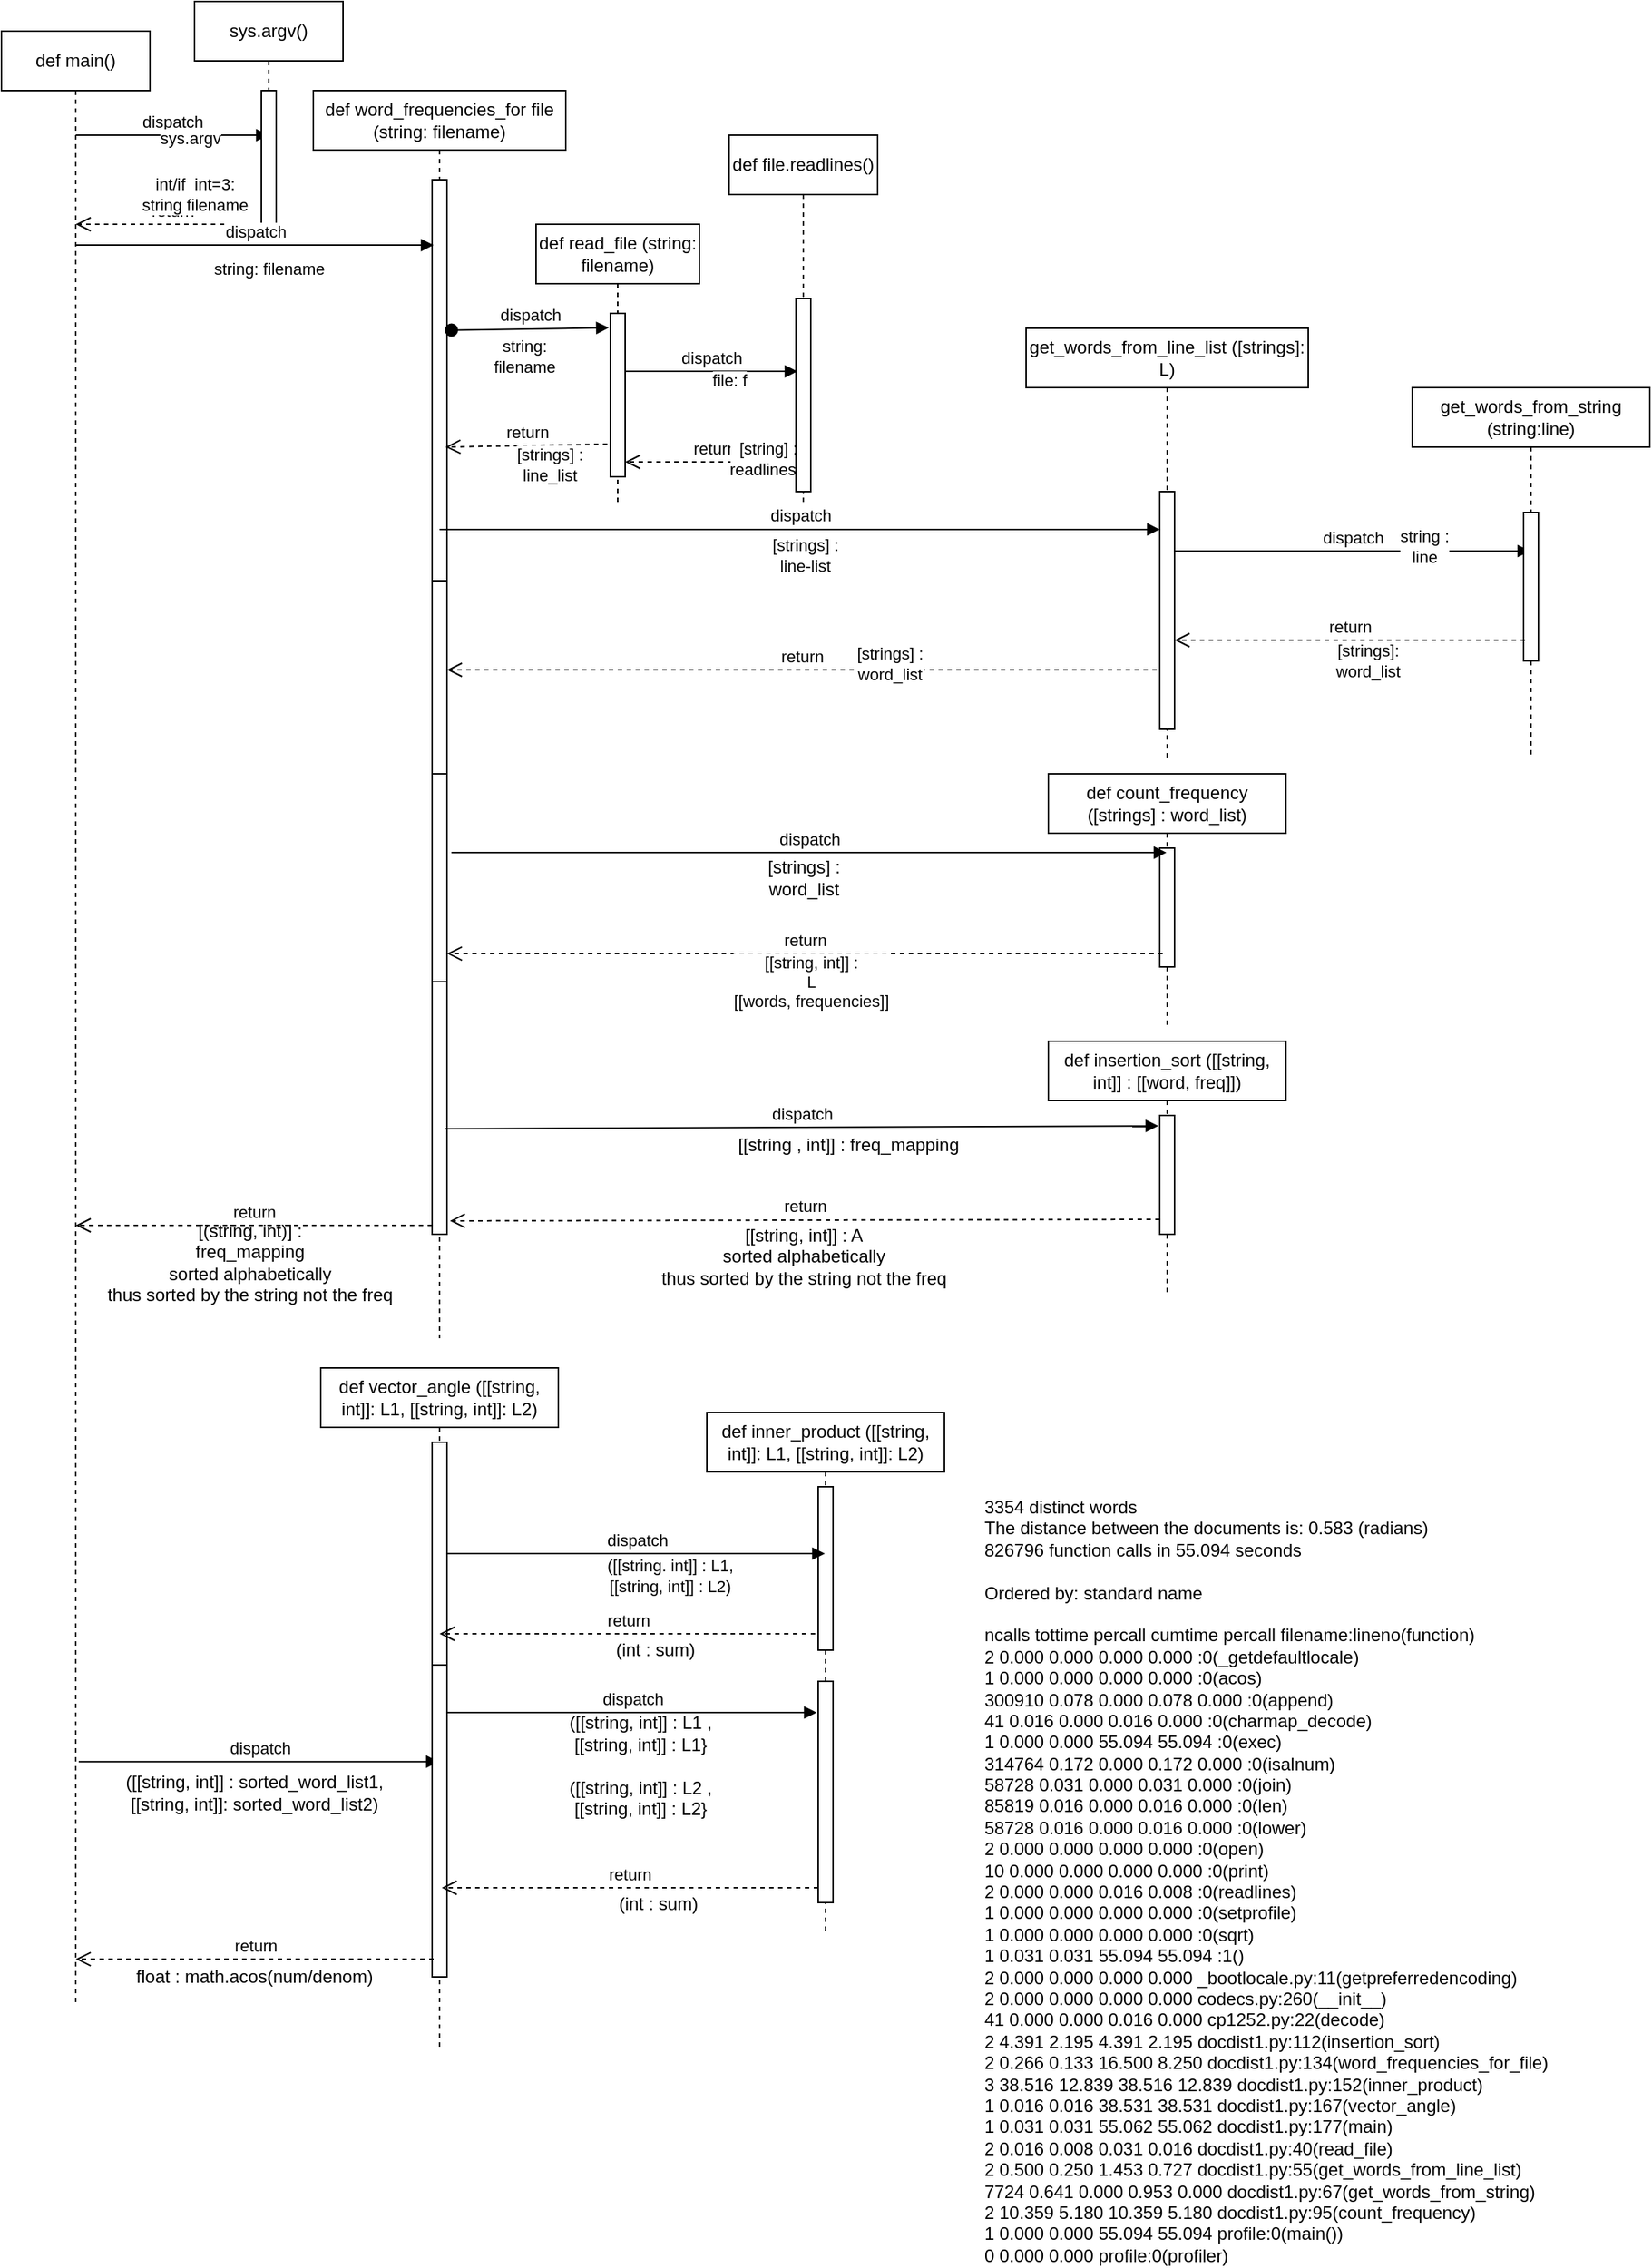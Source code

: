 <mxfile pages="2">
    <diagram id="b1i7op7xtIGQCvl0wEU3" name="docdist1">
        <mxGraphModel dx="1954" dy="544" grid="1" gridSize="10" guides="1" tooltips="1" connect="1" arrows="1" fold="1" page="1" pageScale="1" pageWidth="1169" pageHeight="827" math="0" shadow="0">
            <root>
                <mxCell id="0"/>
                <mxCell id="1" parent="0"/>
                <mxCell id="nSyQXDQVoeFtt64jzhqj-1" value="def main()" style="shape=umlLifeline;perimeter=lifelinePerimeter;whiteSpace=wrap;html=1;container=1;collapsible=0;recursiveResize=0;outlineConnect=0;" parent="1" vertex="1">
                    <mxGeometry x="30" y="90" width="100" height="1330" as="geometry"/>
                </mxCell>
                <mxCell id="nSyQXDQVoeFtt64jzhqj-10" value="dispatch" style="html=1;verticalAlign=bottom;endArrow=block;" parent="nSyQXDQVoeFtt64jzhqj-1" edge="1">
                    <mxGeometry width="80" relative="1" as="geometry">
                        <mxPoint x="50" y="70" as="sourcePoint"/>
                        <mxPoint x="180" y="70" as="targetPoint"/>
                    </mxGeometry>
                </mxCell>
                <mxCell id="nSyQXDQVoeFtt64jzhqj-11" value="sys.argv" style="edgeLabel;html=1;align=center;verticalAlign=middle;resizable=0;points=[];" parent="nSyQXDQVoeFtt64jzhqj-10" vertex="1" connectable="0">
                    <mxGeometry x="0.185" y="-2" relative="1" as="geometry">
                        <mxPoint as="offset"/>
                    </mxGeometry>
                </mxCell>
                <mxCell id="nSyQXDQVoeFtt64jzhqj-16" value="return" style="html=1;verticalAlign=bottom;endArrow=open;dashed=1;endSize=8;" parent="nSyQXDQVoeFtt64jzhqj-1" target="nSyQXDQVoeFtt64jzhqj-1" edge="1">
                    <mxGeometry relative="1" as="geometry">
                        <mxPoint x="180" y="130" as="sourcePoint"/>
                        <mxPoint x="90" y="130" as="targetPoint"/>
                    </mxGeometry>
                </mxCell>
                <mxCell id="nSyQXDQVoeFtt64jzhqj-17" value="&lt;div&gt;int/if&amp;nbsp; int=3:&lt;/div&gt;&lt;div&gt;string filename&lt;br&gt;&lt;/div&gt;" style="edgeLabel;html=1;align=center;verticalAlign=middle;resizable=0;points=[];" parent="nSyQXDQVoeFtt64jzhqj-16" vertex="1" connectable="0">
                    <mxGeometry x="-0.218" y="1" relative="1" as="geometry">
                        <mxPoint x="1" y="-21" as="offset"/>
                    </mxGeometry>
                </mxCell>
                <mxCell id="nSyQXDQVoeFtt64jzhqj-2" value="sys.argv()" style="shape=umlLifeline;perimeter=lifelinePerimeter;whiteSpace=wrap;html=1;container=1;collapsible=0;recursiveResize=0;outlineConnect=0;" parent="1" vertex="1">
                    <mxGeometry x="160" y="70" width="100" height="150" as="geometry"/>
                </mxCell>
                <mxCell id="nSyQXDQVoeFtt64jzhqj-9" value="" style="html=1;points=[];perimeter=orthogonalPerimeter;" parent="nSyQXDQVoeFtt64jzhqj-2" vertex="1">
                    <mxGeometry x="45" y="60" width="10" height="100" as="geometry"/>
                </mxCell>
                <mxCell id="nSyQXDQVoeFtt64jzhqj-18" value="def word_frequencies_for file (string: filename)" style="shape=umlLifeline;perimeter=lifelinePerimeter;whiteSpace=wrap;html=1;container=1;collapsible=0;recursiveResize=0;outlineConnect=0;" parent="1" vertex="1">
                    <mxGeometry x="240" y="130" width="170" height="840" as="geometry"/>
                </mxCell>
                <mxCell id="nSyQXDQVoeFtt64jzhqj-19" value="" style="html=1;points=[];perimeter=orthogonalPerimeter;" parent="nSyQXDQVoeFtt64jzhqj-18" vertex="1">
                    <mxGeometry x="80" y="60" width="10" height="270" as="geometry"/>
                </mxCell>
                <mxCell id="nSyQXDQVoeFtt64jzhqj-22" value="def read_file (string: filename)" style="shape=umlLifeline;perimeter=lifelinePerimeter;whiteSpace=wrap;html=1;container=1;collapsible=0;recursiveResize=0;outlineConnect=0;" parent="nSyQXDQVoeFtt64jzhqj-18" vertex="1">
                    <mxGeometry x="150" y="90" width="110" height="190" as="geometry"/>
                </mxCell>
                <mxCell id="nSyQXDQVoeFtt64jzhqj-23" value="" style="html=1;points=[];perimeter=orthogonalPerimeter;" parent="nSyQXDQVoeFtt64jzhqj-22" vertex="1">
                    <mxGeometry x="50" y="60" width="10" height="110" as="geometry"/>
                </mxCell>
                <mxCell id="nSyQXDQVoeFtt64jzhqj-28" value="dispatch" style="html=1;verticalAlign=bottom;endArrow=block;entryX=0.1;entryY=0.377;entryDx=0;entryDy=0;entryPerimeter=0;" parent="nSyQXDQVoeFtt64jzhqj-22" target="nSyQXDQVoeFtt64jzhqj-27" edge="1">
                    <mxGeometry width="80" relative="1" as="geometry">
                        <mxPoint x="60" y="99" as="sourcePoint"/>
                        <mxPoint x="130" y="99" as="targetPoint"/>
                    </mxGeometry>
                </mxCell>
                <mxCell id="nSyQXDQVoeFtt64jzhqj-29" value="file: f" style="edgeLabel;html=1;align=center;verticalAlign=middle;resizable=0;points=[];" parent="nSyQXDQVoeFtt64jzhqj-28" vertex="1" connectable="0">
                    <mxGeometry x="0.511" y="-1" relative="1" as="geometry">
                        <mxPoint x="-18" y="5" as="offset"/>
                    </mxGeometry>
                </mxCell>
                <mxCell id="nSyQXDQVoeFtt64jzhqj-30" value="return" style="html=1;verticalAlign=bottom;endArrow=open;dashed=1;endSize=8;" parent="nSyQXDQVoeFtt64jzhqj-22" edge="1">
                    <mxGeometry relative="1" as="geometry">
                        <mxPoint x="180" y="160" as="sourcePoint"/>
                        <mxPoint x="60" y="160" as="targetPoint"/>
                    </mxGeometry>
                </mxCell>
                <mxCell id="nSyQXDQVoeFtt64jzhqj-31" value="&lt;div&gt;[string] : &lt;br&gt;&lt;/div&gt;&lt;div&gt;readlines()&lt;br&gt;&lt;/div&gt;" style="edgeLabel;html=1;align=center;verticalAlign=middle;resizable=0;points=[];" parent="nSyQXDQVoeFtt64jzhqj-30" vertex="1" connectable="0">
                    <mxGeometry x="-0.6" y="-2" relative="1" as="geometry">
                        <mxPoint as="offset"/>
                    </mxGeometry>
                </mxCell>
                <mxCell id="nSyQXDQVoeFtt64jzhqj-24" value="dispatch" style="html=1;verticalAlign=bottom;startArrow=oval;startFill=1;endArrow=block;startSize=8;entryX=-0.1;entryY=0.088;entryDx=0;entryDy=0;entryPerimeter=0;exitX=1.3;exitY=0.375;exitDx=0;exitDy=0;exitPerimeter=0;" parent="nSyQXDQVoeFtt64jzhqj-18" source="nSyQXDQVoeFtt64jzhqj-19" target="nSyQXDQVoeFtt64jzhqj-23" edge="1">
                    <mxGeometry width="60" relative="1" as="geometry">
                        <mxPoint x="100" y="160" as="sourcePoint"/>
                        <mxPoint x="160" y="160" as="targetPoint"/>
                    </mxGeometry>
                </mxCell>
                <mxCell id="nSyQXDQVoeFtt64jzhqj-25" value="&lt;div&gt;string: &lt;br&gt;&lt;/div&gt;&lt;div&gt;filename&lt;/div&gt;" style="edgeLabel;html=1;align=center;verticalAlign=middle;resizable=0;points=[];" parent="nSyQXDQVoeFtt64jzhqj-24" vertex="1" connectable="0">
                    <mxGeometry x="-0.45" y="1" relative="1" as="geometry">
                        <mxPoint x="20" y="19" as="offset"/>
                    </mxGeometry>
                </mxCell>
                <mxCell id="nSyQXDQVoeFtt64jzhqj-32" value="return" style="html=1;verticalAlign=bottom;endArrow=open;dashed=1;endSize=8;exitX=-0.2;exitY=0.8;exitDx=0;exitDy=0;exitPerimeter=0;" parent="nSyQXDQVoeFtt64jzhqj-18" source="nSyQXDQVoeFtt64jzhqj-23" edge="1">
                    <mxGeometry relative="1" as="geometry">
                        <mxPoint x="190" y="240" as="sourcePoint"/>
                        <mxPoint x="89" y="240" as="targetPoint"/>
                    </mxGeometry>
                </mxCell>
                <mxCell id="nSyQXDQVoeFtt64jzhqj-33" value="&lt;div&gt;[strings] :&lt;/div&gt;&lt;div&gt;line_list&lt;br&gt;&lt;/div&gt;" style="edgeLabel;html=1;align=center;verticalAlign=middle;resizable=0;points=[];" parent="nSyQXDQVoeFtt64jzhqj-32" vertex="1" connectable="0">
                    <mxGeometry x="-0.284" y="-1" relative="1" as="geometry">
                        <mxPoint y="14" as="offset"/>
                    </mxGeometry>
                </mxCell>
                <mxCell id="nSyQXDQVoeFtt64jzhqj-40" value="" style="html=1;points=[];perimeter=orthogonalPerimeter;" parent="nSyQXDQVoeFtt64jzhqj-18" vertex="1">
                    <mxGeometry x="80" y="330" width="10" height="130" as="geometry"/>
                </mxCell>
                <mxCell id="nSyQXDQVoeFtt64jzhqj-54" value="" style="html=1;points=[];perimeter=orthogonalPerimeter;" parent="nSyQXDQVoeFtt64jzhqj-18" vertex="1">
                    <mxGeometry x="80" y="460" width="10" height="140" as="geometry"/>
                </mxCell>
                <mxCell id="nSyQXDQVoeFtt64jzhqj-60" value="" style="html=1;points=[];perimeter=orthogonalPerimeter;" parent="nSyQXDQVoeFtt64jzhqj-18" vertex="1">
                    <mxGeometry x="80" y="600" width="10" height="170" as="geometry"/>
                </mxCell>
                <mxCell id="nSyQXDQVoeFtt64jzhqj-20" value="dispatch" style="html=1;verticalAlign=bottom;endArrow=block;entryX=0.1;entryY=0.163;entryDx=0;entryDy=0;entryPerimeter=0;" parent="1" source="nSyQXDQVoeFtt64jzhqj-1" target="nSyQXDQVoeFtt64jzhqj-19" edge="1">
                    <mxGeometry width="80" relative="1" as="geometry">
                        <mxPoint x="100" y="290" as="sourcePoint"/>
                        <mxPoint x="310" y="290" as="targetPoint"/>
                    </mxGeometry>
                </mxCell>
                <mxCell id="nSyQXDQVoeFtt64jzhqj-21" value="string: filename" style="edgeLabel;html=1;align=center;verticalAlign=middle;resizable=0;points=[];" parent="nSyQXDQVoeFtt64jzhqj-20" vertex="1" connectable="0">
                    <mxGeometry x="-0.397" y="2" relative="1" as="geometry">
                        <mxPoint x="57.5" y="17.99" as="offset"/>
                    </mxGeometry>
                </mxCell>
                <mxCell id="nSyQXDQVoeFtt64jzhqj-26" value="def file.readlines()" style="shape=umlLifeline;perimeter=lifelinePerimeter;whiteSpace=wrap;html=1;container=1;collapsible=0;recursiveResize=0;outlineConnect=0;" parent="1" vertex="1">
                    <mxGeometry x="520" y="160" width="100" height="260" as="geometry"/>
                </mxCell>
                <mxCell id="nSyQXDQVoeFtt64jzhqj-27" value="" style="html=1;points=[];perimeter=orthogonalPerimeter;" parent="nSyQXDQVoeFtt64jzhqj-26" vertex="1">
                    <mxGeometry x="45" y="110" width="10" height="130" as="geometry"/>
                </mxCell>
                <mxCell id="nSyQXDQVoeFtt64jzhqj-35" value="get_words_from_line_list ([strings]: L)" style="shape=umlLifeline;perimeter=lifelinePerimeter;whiteSpace=wrap;html=1;container=1;collapsible=0;recursiveResize=0;outlineConnect=0;" parent="1" vertex="1">
                    <mxGeometry x="720" y="290" width="190" height="290" as="geometry"/>
                </mxCell>
                <mxCell id="nSyQXDQVoeFtt64jzhqj-36" value="" style="html=1;points=[];perimeter=orthogonalPerimeter;" parent="nSyQXDQVoeFtt64jzhqj-35" vertex="1">
                    <mxGeometry x="90" y="110" width="10" height="160" as="geometry"/>
                </mxCell>
                <mxCell id="nSyQXDQVoeFtt64jzhqj-45" value="dispatch" style="html=1;verticalAlign=bottom;endArrow=block;" parent="nSyQXDQVoeFtt64jzhqj-35" target="nSyQXDQVoeFtt64jzhqj-43" edge="1">
                    <mxGeometry width="80" relative="1" as="geometry">
                        <mxPoint x="100" y="150" as="sourcePoint"/>
                        <mxPoint x="180" y="150" as="targetPoint"/>
                    </mxGeometry>
                </mxCell>
                <mxCell id="nSyQXDQVoeFtt64jzhqj-46" value="&lt;div&gt;string :&lt;/div&gt;&lt;div&gt;line&lt;br&gt;&lt;/div&gt;" style="edgeLabel;html=1;align=center;verticalAlign=middle;resizable=0;points=[];" parent="nSyQXDQVoeFtt64jzhqj-45" vertex="1" connectable="0">
                    <mxGeometry x="0.403" y="3" relative="1" as="geometry">
                        <mxPoint as="offset"/>
                    </mxGeometry>
                </mxCell>
                <mxCell id="nSyQXDQVoeFtt64jzhqj-38" value="dispatch" style="html=1;verticalAlign=bottom;endArrow=block;entryX=0;entryY=0.159;entryDx=0;entryDy=0;entryPerimeter=0;" parent="1" source="nSyQXDQVoeFtt64jzhqj-18" target="nSyQXDQVoeFtt64jzhqj-36" edge="1">
                    <mxGeometry width="80" relative="1" as="geometry">
                        <mxPoint x="600" y="440" as="sourcePoint"/>
                        <mxPoint x="790" y="440" as="targetPoint"/>
                    </mxGeometry>
                </mxCell>
                <mxCell id="nSyQXDQVoeFtt64jzhqj-39" value="&lt;div&gt;[strings] :&lt;/div&gt;&lt;div&gt;line-list&lt;br&gt;&lt;/div&gt;" style="edgeLabel;html=1;align=center;verticalAlign=middle;resizable=0;points=[];" parent="nSyQXDQVoeFtt64jzhqj-38" vertex="1" connectable="0">
                    <mxGeometry x="0.09" relative="1" as="geometry">
                        <mxPoint x="-19" y="17" as="offset"/>
                    </mxGeometry>
                </mxCell>
                <mxCell id="nSyQXDQVoeFtt64jzhqj-41" value="return" style="html=1;verticalAlign=bottom;endArrow=open;dashed=1;endSize=8;exitX=-0.2;exitY=0.75;exitDx=0;exitDy=0;exitPerimeter=0;" parent="1" source="nSyQXDQVoeFtt64jzhqj-36" target="nSyQXDQVoeFtt64jzhqj-40" edge="1">
                    <mxGeometry relative="1" as="geometry">
                        <mxPoint x="730" y="520" as="sourcePoint"/>
                        <mxPoint x="650" y="520" as="targetPoint"/>
                    </mxGeometry>
                </mxCell>
                <mxCell id="nSyQXDQVoeFtt64jzhqj-42" value="&lt;div&gt;[strings] :&lt;/div&gt;&lt;div&gt;word_list&lt;br&gt;&lt;/div&gt;" style="edgeLabel;html=1;align=center;verticalAlign=middle;resizable=0;points=[];" parent="nSyQXDQVoeFtt64jzhqj-41" vertex="1" connectable="0">
                    <mxGeometry x="-0.247" y="-4" relative="1" as="geometry">
                        <mxPoint as="offset"/>
                    </mxGeometry>
                </mxCell>
                <mxCell id="nSyQXDQVoeFtt64jzhqj-43" value="get_words_from_string (string:line)" style="shape=umlLifeline;perimeter=lifelinePerimeter;whiteSpace=wrap;html=1;container=1;collapsible=0;recursiveResize=0;outlineConnect=0;" parent="1" vertex="1">
                    <mxGeometry x="980" y="330" width="160" height="250" as="geometry"/>
                </mxCell>
                <mxCell id="nSyQXDQVoeFtt64jzhqj-44" value="" style="html=1;points=[];perimeter=orthogonalPerimeter;" parent="nSyQXDQVoeFtt64jzhqj-43" vertex="1">
                    <mxGeometry x="75" y="84" width="10" height="100" as="geometry"/>
                </mxCell>
                <mxCell id="nSyQXDQVoeFtt64jzhqj-47" value="return" style="html=1;verticalAlign=bottom;endArrow=open;dashed=1;endSize=8;exitX=0.1;exitY=0.86;exitDx=0;exitDy=0;exitPerimeter=0;" parent="1" source="nSyQXDQVoeFtt64jzhqj-44" target="nSyQXDQVoeFtt64jzhqj-36" edge="1">
                    <mxGeometry relative="1" as="geometry">
                        <mxPoint x="1030" y="500" as="sourcePoint"/>
                        <mxPoint x="950" y="500" as="targetPoint"/>
                    </mxGeometry>
                </mxCell>
                <mxCell id="nSyQXDQVoeFtt64jzhqj-48" value="&lt;div&gt;[strings]: &lt;br&gt;&lt;/div&gt;&lt;div&gt;word_list&lt;br&gt;&lt;/div&gt;" style="edgeLabel;html=1;align=center;verticalAlign=middle;resizable=0;points=[];" parent="nSyQXDQVoeFtt64jzhqj-47" vertex="1" connectable="0">
                    <mxGeometry x="-0.297" y="-2" relative="1" as="geometry">
                        <mxPoint x="-23" y="16" as="offset"/>
                    </mxGeometry>
                </mxCell>
                <mxCell id="nSyQXDQVoeFtt64jzhqj-52" value="def count_frequency ([strings] : word_list)" style="shape=umlLifeline;perimeter=lifelinePerimeter;whiteSpace=wrap;html=1;container=1;collapsible=0;recursiveResize=0;outlineConnect=0;" parent="1" vertex="1">
                    <mxGeometry x="735" y="590" width="160" height="170" as="geometry"/>
                </mxCell>
                <mxCell id="nSyQXDQVoeFtt64jzhqj-53" value="" style="html=1;points=[];perimeter=orthogonalPerimeter;" parent="nSyQXDQVoeFtt64jzhqj-52" vertex="1">
                    <mxGeometry x="75" y="50" width="10" height="80" as="geometry"/>
                </mxCell>
                <mxCell id="nSyQXDQVoeFtt64jzhqj-55" value="dispatch" style="html=1;verticalAlign=bottom;endArrow=block;exitX=1.3;exitY=0.379;exitDx=0;exitDy=0;exitPerimeter=0;" parent="1" source="nSyQXDQVoeFtt64jzhqj-54" target="nSyQXDQVoeFtt64jzhqj-52" edge="1">
                    <mxGeometry width="80" relative="1" as="geometry">
                        <mxPoint x="360" y="640" as="sourcePoint"/>
                        <mxPoint x="440" y="640" as="targetPoint"/>
                    </mxGeometry>
                </mxCell>
                <mxCell id="nSyQXDQVoeFtt64jzhqj-56" value="&lt;div&gt;[strings] : &lt;br&gt;&lt;/div&gt;&lt;div&gt;word_list&lt;br&gt;&lt;/div&gt;" style="text;html=1;align=center;verticalAlign=middle;resizable=0;points=[];autosize=1;strokeColor=none;" parent="1" vertex="1">
                    <mxGeometry x="535" y="645" width="70" height="30" as="geometry"/>
                </mxCell>
                <mxCell id="nSyQXDQVoeFtt64jzhqj-57" value="return" style="html=1;verticalAlign=bottom;endArrow=open;dashed=1;endSize=8;exitX=0.2;exitY=0.888;exitDx=0;exitDy=0;exitPerimeter=0;" parent="1" source="nSyQXDQVoeFtt64jzhqj-53" target="nSyQXDQVoeFtt64jzhqj-54" edge="1">
                    <mxGeometry relative="1" as="geometry">
                        <mxPoint x="610" y="710" as="sourcePoint"/>
                        <mxPoint x="530" y="710" as="targetPoint"/>
                    </mxGeometry>
                </mxCell>
                <mxCell id="nSyQXDQVoeFtt64jzhqj-58" value="&lt;div&gt;[[string, int]] : &lt;br&gt;&lt;/div&gt;&lt;div&gt;L&lt;/div&gt;&lt;div&gt;[[words, frequencies]]&lt;br&gt;&lt;/div&gt;" style="edgeLabel;html=1;align=center;verticalAlign=middle;resizable=0;points=[];" parent="nSyQXDQVoeFtt64jzhqj-57" vertex="1" connectable="0">
                    <mxGeometry x="-0.112" relative="1" as="geometry">
                        <mxPoint x="-23" y="19" as="offset"/>
                    </mxGeometry>
                </mxCell>
                <mxCell id="nSyQXDQVoeFtt64jzhqj-59" value="" style="group" parent="1" vertex="1" connectable="0">
                    <mxGeometry x="80" y="894" width="240" height="55" as="geometry"/>
                </mxCell>
                <mxCell id="nSyQXDQVoeFtt64jzhqj-50" value="return" style="html=1;verticalAlign=bottom;endArrow=open;dashed=1;endSize=8;" parent="nSyQXDQVoeFtt64jzhqj-59" edge="1">
                    <mxGeometry relative="1" as="geometry">
                        <mxPoint x="240.0" as="sourcePoint"/>
                        <mxPoint as="targetPoint"/>
                    </mxGeometry>
                </mxCell>
                <mxCell id="nSyQXDQVoeFtt64jzhqj-51" value="&lt;div&gt;[(string, int)] : &lt;br&gt;&lt;/div&gt;&lt;div&gt;freq_mapping&lt;br&gt;&lt;/div&gt;&lt;div&gt;&lt;div&gt;sorted alphabetically &lt;br&gt;&lt;/div&gt;thus sorted by the string not the freq&lt;/div&gt;" style="text;html=1;align=center;verticalAlign=middle;resizable=0;points=[];autosize=1;strokeColor=none;" parent="nSyQXDQVoeFtt64jzhqj-59" vertex="1">
                    <mxGeometry x="12" y="-5" width="210" height="60" as="geometry"/>
                </mxCell>
                <mxCell id="nSyQXDQVoeFtt64jzhqj-61" value="def insertion_sort ([[string, int]] : [[word, freq]])" style="shape=umlLifeline;perimeter=lifelinePerimeter;whiteSpace=wrap;html=1;container=1;collapsible=0;recursiveResize=0;outlineConnect=0;" parent="1" vertex="1">
                    <mxGeometry x="735" y="770" width="160" height="170" as="geometry"/>
                </mxCell>
                <mxCell id="nSyQXDQVoeFtt64jzhqj-62" value="" style="html=1;points=[];perimeter=orthogonalPerimeter;" parent="nSyQXDQVoeFtt64jzhqj-61" vertex="1">
                    <mxGeometry x="75" y="50" width="10" height="80" as="geometry"/>
                </mxCell>
                <mxCell id="nSyQXDQVoeFtt64jzhqj-63" value="dispatch" style="html=1;verticalAlign=bottom;endArrow=block;exitX=0.9;exitY=0.582;exitDx=0;exitDy=0;exitPerimeter=0;entryX=-0.1;entryY=0.088;entryDx=0;entryDy=0;entryPerimeter=0;" parent="1" source="nSyQXDQVoeFtt64jzhqj-60" target="nSyQXDQVoeFtt64jzhqj-62" edge="1">
                    <mxGeometry width="80" relative="1" as="geometry">
                        <mxPoint x="390" y="830" as="sourcePoint"/>
                        <mxPoint x="480" y="830" as="targetPoint"/>
                    </mxGeometry>
                </mxCell>
                <mxCell id="nSyQXDQVoeFtt64jzhqj-64" value="[[string , int]] : freq_mapping" style="text;html=1;align=center;verticalAlign=middle;resizable=0;points=[];autosize=1;strokeColor=none;" parent="1" vertex="1">
                    <mxGeometry x="515" y="830" width="170" height="20" as="geometry"/>
                </mxCell>
                <mxCell id="nSyQXDQVoeFtt64jzhqj-65" value="return" style="html=1;verticalAlign=bottom;endArrow=open;dashed=1;endSize=8;exitX=0;exitY=0.875;exitDx=0;exitDy=0;exitPerimeter=0;entryX=1.2;entryY=0.947;entryDx=0;entryDy=0;entryPerimeter=0;" parent="1" source="nSyQXDQVoeFtt64jzhqj-62" target="nSyQXDQVoeFtt64jzhqj-60" edge="1">
                    <mxGeometry relative="1" as="geometry">
                        <mxPoint x="760" y="890" as="sourcePoint"/>
                        <mxPoint x="570" y="890" as="targetPoint"/>
                    </mxGeometry>
                </mxCell>
                <mxCell id="nSyQXDQVoeFtt64jzhqj-66" value="&lt;div&gt;[[string, int]] : A&lt;/div&gt;&lt;div&gt;sorted alphabetically &lt;br&gt;&lt;/div&gt;&lt;div&gt;thus sorted by the string not the freq&lt;br&gt;&lt;/div&gt;" style="text;html=1;align=center;verticalAlign=middle;resizable=0;points=[];autosize=1;strokeColor=none;" parent="1" vertex="1">
                    <mxGeometry x="465" y="890" width="210" height="50" as="geometry"/>
                </mxCell>
                <mxCell id="nSyQXDQVoeFtt64jzhqj-67" value="def vector_angle ([[string, int]]: L1, [[string, int]]: L2)" style="shape=umlLifeline;perimeter=lifelinePerimeter;whiteSpace=wrap;html=1;container=1;collapsible=0;recursiveResize=0;outlineConnect=0;" parent="1" vertex="1">
                    <mxGeometry x="245" y="990" width="160" height="460" as="geometry"/>
                </mxCell>
                <mxCell id="nSyQXDQVoeFtt64jzhqj-68" value="" style="html=1;points=[];perimeter=orthogonalPerimeter;" parent="nSyQXDQVoeFtt64jzhqj-67" vertex="1">
                    <mxGeometry x="75" y="50" width="10" height="150" as="geometry"/>
                </mxCell>
                <mxCell id="nSyQXDQVoeFtt64jzhqj-69" value="def inner_product ([[string, int]]: L1, [[string, int]]: L2)" style="shape=umlLifeline;perimeter=lifelinePerimeter;whiteSpace=wrap;html=1;container=1;collapsible=0;recursiveResize=0;outlineConnect=0;" parent="1" vertex="1">
                    <mxGeometry x="505" y="1020" width="160" height="350" as="geometry"/>
                </mxCell>
                <mxCell id="nSyQXDQVoeFtt64jzhqj-70" value="" style="html=1;points=[];perimeter=orthogonalPerimeter;" parent="nSyQXDQVoeFtt64jzhqj-69" vertex="1">
                    <mxGeometry x="75" y="50" width="10" height="110" as="geometry"/>
                </mxCell>
                <mxCell id="nSyQXDQVoeFtt64jzhqj-71" value="dispatch" style="html=1;verticalAlign=bottom;endArrow=block;exitX=0.52;exitY=0.876;exitDx=0;exitDy=0;exitPerimeter=0;" parent="1" source="nSyQXDQVoeFtt64jzhqj-1" target="nSyQXDQVoeFtt64jzhqj-67" edge="1">
                    <mxGeometry width="80" relative="1" as="geometry">
                        <mxPoint x="90" y="1050" as="sourcePoint"/>
                        <mxPoint x="170" y="1050" as="targetPoint"/>
                    </mxGeometry>
                </mxCell>
                <mxCell id="nSyQXDQVoeFtt64jzhqj-72" value="&lt;div&gt;([[string, int]] : sorted_word_list1, &lt;br&gt;&lt;/div&gt;&lt;div&gt;[[string, int]]: sorted_word_list2)&lt;br&gt;&lt;/div&gt;" style="text;html=1;align=center;verticalAlign=middle;resizable=0;points=[];autosize=1;strokeColor=none;" parent="1" vertex="1">
                    <mxGeometry x="105" y="1260.5" width="190" height="30" as="geometry"/>
                </mxCell>
                <mxCell id="nSyQXDQVoeFtt64jzhqj-73" value="dispatch" style="html=1;verticalAlign=bottom;endArrow=block;" parent="1" source="nSyQXDQVoeFtt64jzhqj-68" target="nSyQXDQVoeFtt64jzhqj-69" edge="1">
                    <mxGeometry width="80" relative="1" as="geometry">
                        <mxPoint x="340" y="1080" as="sourcePoint"/>
                        <mxPoint x="420" y="1080" as="targetPoint"/>
                    </mxGeometry>
                </mxCell>
                <mxCell id="nSyQXDQVoeFtt64jzhqj-74" value="&lt;div&gt;([[string. int]] : L1, &lt;br&gt;&lt;/div&gt;&lt;div&gt;[[string, int]] : L2)&lt;br&gt;&lt;/div&gt;" style="edgeLabel;html=1;align=center;verticalAlign=middle;resizable=0;points=[];" parent="nSyQXDQVoeFtt64jzhqj-73" vertex="1" connectable="0">
                    <mxGeometry x="0.312" y="-3" relative="1" as="geometry">
                        <mxPoint x="-17" y="12" as="offset"/>
                    </mxGeometry>
                </mxCell>
                <mxCell id="nSyQXDQVoeFtt64jzhqj-75" value="return" style="html=1;verticalAlign=bottom;endArrow=open;dashed=1;endSize=8;exitX=-0.2;exitY=0.9;exitDx=0;exitDy=0;exitPerimeter=0;" parent="1" source="nSyQXDQVoeFtt64jzhqj-70" target="nSyQXDQVoeFtt64jzhqj-67" edge="1">
                    <mxGeometry relative="1" as="geometry">
                        <mxPoint x="515" y="1170" as="sourcePoint"/>
                        <mxPoint x="435" y="1170" as="targetPoint"/>
                    </mxGeometry>
                </mxCell>
                <mxCell id="nSyQXDQVoeFtt64jzhqj-76" value="(int : sum)" style="text;html=1;align=center;verticalAlign=middle;resizable=0;points=[];autosize=1;strokeColor=none;" parent="1" vertex="1">
                    <mxGeometry x="435" y="1170" width="70" height="20" as="geometry"/>
                </mxCell>
                <mxCell id="nSyQXDQVoeFtt64jzhqj-77" value="" style="html=1;points=[];perimeter=orthogonalPerimeter;" parent="1" vertex="1">
                    <mxGeometry x="320" y="1190" width="10" height="210" as="geometry"/>
                </mxCell>
                <mxCell id="nSyQXDQVoeFtt64jzhqj-78" value="" style="html=1;points=[];perimeter=orthogonalPerimeter;" parent="1" vertex="1">
                    <mxGeometry x="580" y="1201" width="10" height="149" as="geometry"/>
                </mxCell>
                <mxCell id="nSyQXDQVoeFtt64jzhqj-79" value="dispatch" style="html=1;verticalAlign=bottom;endArrow=block;" parent="1" source="nSyQXDQVoeFtt64jzhqj-77" edge="1">
                    <mxGeometry width="80" relative="1" as="geometry">
                        <mxPoint x="400" y="1220" as="sourcePoint"/>
                        <mxPoint x="579" y="1222" as="targetPoint"/>
                    </mxGeometry>
                </mxCell>
                <mxCell id="nSyQXDQVoeFtt64jzhqj-80" value="&lt;div&gt;([[string, int]] : L1 ,&lt;/div&gt;&lt;div&gt;[[string, int]] : L1}&lt;/div&gt;&lt;div&gt;&lt;br&gt;&lt;/div&gt;&lt;div&gt;&lt;div&gt;([[string, int]] : L2 ,&lt;/div&gt;&lt;div&gt;[[string, int]] : L2}&lt;br&gt;&lt;br&gt;&lt;/div&gt;&lt;/div&gt;" style="text;html=1;align=center;verticalAlign=middle;resizable=0;points=[];autosize=1;strokeColor=none;" parent="1" vertex="1">
                    <mxGeometry x="405" y="1220" width="110" height="90" as="geometry"/>
                </mxCell>
                <mxCell id="nSyQXDQVoeFtt64jzhqj-81" value="return" style="html=1;verticalAlign=bottom;endArrow=open;dashed=1;endSize=8;exitX=-0.2;exitY=0.9;exitDx=0;exitDy=0;exitPerimeter=0;" parent="1" edge="1">
                    <mxGeometry relative="1" as="geometry">
                        <mxPoint x="580" y="1340" as="sourcePoint"/>
                        <mxPoint x="326.5" y="1340" as="targetPoint"/>
                    </mxGeometry>
                </mxCell>
                <mxCell id="nSyQXDQVoeFtt64jzhqj-82" value="(int : sum)" style="text;html=1;align=center;verticalAlign=middle;resizable=0;points=[];autosize=1;strokeColor=none;" parent="1" vertex="1">
                    <mxGeometry x="437" y="1341" width="70" height="20" as="geometry"/>
                </mxCell>
                <mxCell id="nSyQXDQVoeFtt64jzhqj-83" value="return" style="html=1;verticalAlign=bottom;endArrow=open;dashed=1;endSize=8;exitX=0.1;exitY=0.943;exitDx=0;exitDy=0;exitPerimeter=0;" parent="1" source="nSyQXDQVoeFtt64jzhqj-77" target="nSyQXDQVoeFtt64jzhqj-1" edge="1">
                    <mxGeometry relative="1" as="geometry">
                        <mxPoint x="185" y="1390" as="sourcePoint"/>
                        <mxPoint x="105" y="1390" as="targetPoint"/>
                    </mxGeometry>
                </mxCell>
                <mxCell id="nSyQXDQVoeFtt64jzhqj-85" value="float : math.acos(num/denom)" style="text;html=1;align=center;verticalAlign=middle;resizable=0;points=[];autosize=1;strokeColor=none;" parent="1" vertex="1">
                    <mxGeometry x="110" y="1390" width="180" height="20" as="geometry"/>
                </mxCell>
                <mxCell id="wBQF0szJK1WM_ruJ98m1-1" value="3354 distinct words&#13;&#10;The distance between the documents is: 0.583 (radians)&#13;&#10;         826796 function calls in 55.094 seconds&#13;&#10;&#13;&#10;   Ordered by: standard name&#13;&#10;&#13;&#10;   ncalls  tottime  percall  cumtime  percall filename:lineno(function)&#13;&#10;        2    0.000    0.000    0.000    0.000 :0(_getdefaultlocale)&#13;&#10;        1    0.000    0.000    0.000    0.000 :0(acos)&#13;&#10;   300910    0.078    0.000    0.078    0.000 :0(append)&#13;&#10;       41    0.016    0.000    0.016    0.000 :0(charmap_decode)&#13;&#10;        1    0.000    0.000   55.094   55.094 :0(exec)&#13;&#10;   314764    0.172    0.000    0.172    0.000 :0(isalnum)&#13;&#10;    58728    0.031    0.000    0.031    0.000 :0(join)&#13;&#10;    85819    0.016    0.000    0.016    0.000 :0(len)&#13;&#10;    58728    0.016    0.000    0.016    0.000 :0(lower)&#13;&#10;        2    0.000    0.000    0.000    0.000 :0(open)&#13;&#10;       10    0.000    0.000    0.000    0.000 :0(print)&#13;&#10;        2    0.000    0.000    0.016    0.008 :0(readlines)&#13;&#10;        1    0.000    0.000    0.000    0.000 :0(setprofile)&#13;&#10;        1    0.000    0.000    0.000    0.000 :0(sqrt)&#13;&#10;        1    0.031    0.031   55.094   55.094 &lt;string&gt;:1(&lt;module&gt;)&#13;&#10;        2    0.000    0.000    0.000    0.000 _bootlocale.py:11(getpreferredencoding)&#13;&#10;        2    0.000    0.000    0.000    0.000 codecs.py:260(__init__)&#13;&#10;       41    0.000    0.000    0.016    0.000 cp1252.py:22(decode)&#13;&#10;        2    4.391    2.195    4.391    2.195 docdist1.py:112(insertion_sort)&#13;&#10;        2    0.266    0.133   16.500    8.250 docdist1.py:134(word_frequencies_for_file)&#13;&#10;        3   38.516   12.839   38.516   12.839 docdist1.py:152(inner_product)&#13;&#10;        1    0.016    0.016   38.531   38.531 docdist1.py:167(vector_angle)&#13;&#10;        1    0.031    0.031   55.062   55.062 docdist1.py:177(main)&#13;&#10;        2    0.016    0.008    0.031    0.016 docdist1.py:40(read_file)&#13;&#10;        2    0.500    0.250    1.453    0.727 docdist1.py:55(get_words_from_line_list)&#13;&#10;     7724    0.641    0.000    0.953    0.000 docdist1.py:67(get_words_from_string)&#13;&#10;        2   10.359    5.180   10.359    5.180 docdist1.py:95(count_frequency)&#13;&#10;        1    0.000    0.000   55.094   55.094 profile:0(main())&#13;&#10;        0    0.000             0.000          profile:0(profiler)" style="text;whiteSpace=wrap;html=1;" parent="1" vertex="1">
                    <mxGeometry x="690" y="1070" width="410" height="520" as="geometry"/>
                </mxCell>
            </root>
        </mxGraphModel>
    </diagram>
    <diagram name="docdist2" id="svdinO_qyCtQ5FA8J2SG">
        &#xa;
        <mxGraphModel dx="1954" dy="544" grid="1" gridSize="10" guides="1" tooltips="1" connect="1" arrows="1" fold="1" page="1" pageScale="1" pageWidth="1169" pageHeight="827" math="0" shadow="0">
            &#xa;
            <root>
                &#xa;
                <mxCell id="z1A4ZneZYlD4D3jWoDqI-0"/>
                &#xa;
                <mxCell id="z1A4ZneZYlD4D3jWoDqI-1" parent="z1A4ZneZYlD4D3jWoDqI-0"/>
                &#xa;
                <mxCell id="z1A4ZneZYlD4D3jWoDqI-2" value="def main()" style="shape=umlLifeline;perimeter=lifelinePerimeter;whiteSpace=wrap;html=1;container=1;collapsible=0;recursiveResize=0;outlineConnect=0;" parent="z1A4ZneZYlD4D3jWoDqI-1" vertex="1">
                    &#xa;
                    <mxGeometry x="30" y="90" width="100" height="1330" as="geometry"/>
                    &#xa;
                </mxCell>
                &#xa;
                <mxCell id="z1A4ZneZYlD4D3jWoDqI-3" value="dispatch" style="html=1;verticalAlign=bottom;endArrow=block;" parent="z1A4ZneZYlD4D3jWoDqI-2" edge="1">
                    &#xa;
                    <mxGeometry width="80" relative="1" as="geometry">
                        &#xa;
                        <mxPoint x="50" y="70" as="sourcePoint"/>
                        &#xa;
                        <mxPoint x="180" y="70" as="targetPoint"/>
                        &#xa;
                    </mxGeometry>
                    &#xa;
                </mxCell>
                &#xa;
                <mxCell id="z1A4ZneZYlD4D3jWoDqI-4" value="sys.argv" style="edgeLabel;html=1;align=center;verticalAlign=middle;resizable=0;points=[];" parent="z1A4ZneZYlD4D3jWoDqI-3" vertex="1" connectable="0">
                    &#xa;
                    <mxGeometry x="0.185" y="-2" relative="1" as="geometry">
                        &#xa;
                        <mxPoint as="offset"/>
                        &#xa;
                    </mxGeometry>
                    &#xa;
                </mxCell>
                &#xa;
                <mxCell id="z1A4ZneZYlD4D3jWoDqI-5" value="return" style="html=1;verticalAlign=bottom;endArrow=open;dashed=1;endSize=8;" parent="z1A4ZneZYlD4D3jWoDqI-2" target="z1A4ZneZYlD4D3jWoDqI-2" edge="1">
                    &#xa;
                    <mxGeometry relative="1" as="geometry">
                        &#xa;
                        <mxPoint x="180" y="130" as="sourcePoint"/>
                        &#xa;
                        <mxPoint x="90" y="130" as="targetPoint"/>
                        &#xa;
                    </mxGeometry>
                    &#xa;
                </mxCell>
                &#xa;
                <mxCell id="z1A4ZneZYlD4D3jWoDqI-6" value="&lt;div&gt;int/if&amp;nbsp; int=3:&lt;/div&gt;&lt;div&gt;string filename&lt;br&gt;&lt;/div&gt;" style="edgeLabel;html=1;align=center;verticalAlign=middle;resizable=0;points=[];" parent="z1A4ZneZYlD4D3jWoDqI-5" vertex="1" connectable="0">
                    &#xa;
                    <mxGeometry x="-0.218" y="1" relative="1" as="geometry">
                        &#xa;
                        <mxPoint x="1" y="-21" as="offset"/>
                        &#xa;
                    </mxGeometry>
                    &#xa;
                </mxCell>
                &#xa;
                <mxCell id="z1A4ZneZYlD4D3jWoDqI-7" value="sys.argv()" style="shape=umlLifeline;perimeter=lifelinePerimeter;whiteSpace=wrap;html=1;container=1;collapsible=0;recursiveResize=0;outlineConnect=0;" parent="z1A4ZneZYlD4D3jWoDqI-1" vertex="1">
                    &#xa;
                    <mxGeometry x="160" y="70" width="100" height="150" as="geometry"/>
                    &#xa;
                </mxCell>
                &#xa;
                <mxCell id="z1A4ZneZYlD4D3jWoDqI-8" value="" style="html=1;points=[];perimeter=orthogonalPerimeter;" parent="z1A4ZneZYlD4D3jWoDqI-7" vertex="1">
                    &#xa;
                    <mxGeometry x="45" y="60" width="10" height="100" as="geometry"/>
                    &#xa;
                </mxCell>
                &#xa;
                <mxCell id="z1A4ZneZYlD4D3jWoDqI-9" value="def word_frequencies_for file (string: filename)" style="shape=umlLifeline;perimeter=lifelinePerimeter;whiteSpace=wrap;html=1;container=1;collapsible=0;recursiveResize=0;outlineConnect=0;" parent="z1A4ZneZYlD4D3jWoDqI-1" vertex="1">
                    &#xa;
                    <mxGeometry x="240" y="130" width="170" height="840" as="geometry"/>
                    &#xa;
                </mxCell>
                &#xa;
                <mxCell id="z1A4ZneZYlD4D3jWoDqI-10" value="" style="html=1;points=[];perimeter=orthogonalPerimeter;" parent="z1A4ZneZYlD4D3jWoDqI-9" vertex="1">
                    &#xa;
                    <mxGeometry x="80" y="60" width="10" height="270" as="geometry"/>
                    &#xa;
                </mxCell>
                &#xa;
                <mxCell id="z1A4ZneZYlD4D3jWoDqI-11" value="def read_file (string: filename)" style="shape=umlLifeline;perimeter=lifelinePerimeter;whiteSpace=wrap;html=1;container=1;collapsible=0;recursiveResize=0;outlineConnect=0;" parent="z1A4ZneZYlD4D3jWoDqI-9" vertex="1">
                    &#xa;
                    <mxGeometry x="150" y="90" width="110" height="190" as="geometry"/>
                    &#xa;
                </mxCell>
                &#xa;
                <mxCell id="z1A4ZneZYlD4D3jWoDqI-12" value="" style="html=1;points=[];perimeter=orthogonalPerimeter;" parent="z1A4ZneZYlD4D3jWoDqI-11" vertex="1">
                    &#xa;
                    <mxGeometry x="50" y="60" width="10" height="110" as="geometry"/>
                    &#xa;
                </mxCell>
                &#xa;
                <mxCell id="z1A4ZneZYlD4D3jWoDqI-13" value="dispatch" style="html=1;verticalAlign=bottom;endArrow=block;entryX=0.1;entryY=0.377;entryDx=0;entryDy=0;entryPerimeter=0;" parent="z1A4ZneZYlD4D3jWoDqI-11" target="z1A4ZneZYlD4D3jWoDqI-27" edge="1">
                    &#xa;
                    <mxGeometry width="80" relative="1" as="geometry">
                        &#xa;
                        <mxPoint x="60" y="99" as="sourcePoint"/>
                        &#xa;
                        <mxPoint x="130" y="99" as="targetPoint"/>
                        &#xa;
                    </mxGeometry>
                    &#xa;
                </mxCell>
                &#xa;
                <mxCell id="z1A4ZneZYlD4D3jWoDqI-14" value="file: f" style="edgeLabel;html=1;align=center;verticalAlign=middle;resizable=0;points=[];" parent="z1A4ZneZYlD4D3jWoDqI-13" vertex="1" connectable="0">
                    &#xa;
                    <mxGeometry x="0.511" y="-1" relative="1" as="geometry">
                        &#xa;
                        <mxPoint x="-18" y="5" as="offset"/>
                        &#xa;
                    </mxGeometry>
                    &#xa;
                </mxCell>
                &#xa;
                <mxCell id="z1A4ZneZYlD4D3jWoDqI-15" value="return" style="html=1;verticalAlign=bottom;endArrow=open;dashed=1;endSize=8;" parent="z1A4ZneZYlD4D3jWoDqI-11" edge="1">
                    &#xa;
                    <mxGeometry relative="1" as="geometry">
                        &#xa;
                        <mxPoint x="180" y="160" as="sourcePoint"/>
                        &#xa;
                        <mxPoint x="60" y="160" as="targetPoint"/>
                        &#xa;
                    </mxGeometry>
                    &#xa;
                </mxCell>
                &#xa;
                <mxCell id="z1A4ZneZYlD4D3jWoDqI-16" value="&lt;div&gt;[string] : &lt;br&gt;&lt;/div&gt;&lt;div&gt;readlines()&lt;br&gt;&lt;/div&gt;" style="edgeLabel;html=1;align=center;verticalAlign=middle;resizable=0;points=[];" parent="z1A4ZneZYlD4D3jWoDqI-15" vertex="1" connectable="0">
                    &#xa;
                    <mxGeometry x="-0.6" y="-2" relative="1" as="geometry">
                        &#xa;
                        <mxPoint as="offset"/>
                        &#xa;
                    </mxGeometry>
                    &#xa;
                </mxCell>
                &#xa;
                <mxCell id="z1A4ZneZYlD4D3jWoDqI-17" value="dispatch" style="html=1;verticalAlign=bottom;startArrow=oval;startFill=1;endArrow=block;startSize=8;entryX=-0.1;entryY=0.088;entryDx=0;entryDy=0;entryPerimeter=0;exitX=1.3;exitY=0.375;exitDx=0;exitDy=0;exitPerimeter=0;" parent="z1A4ZneZYlD4D3jWoDqI-9" source="z1A4ZneZYlD4D3jWoDqI-10" target="z1A4ZneZYlD4D3jWoDqI-12" edge="1">
                    &#xa;
                    <mxGeometry width="60" relative="1" as="geometry">
                        &#xa;
                        <mxPoint x="100" y="160" as="sourcePoint"/>
                        &#xa;
                        <mxPoint x="160" y="160" as="targetPoint"/>
                        &#xa;
                    </mxGeometry>
                    &#xa;
                </mxCell>
                &#xa;
                <mxCell id="z1A4ZneZYlD4D3jWoDqI-18" value="&lt;div&gt;string: &lt;br&gt;&lt;/div&gt;&lt;div&gt;filename&lt;/div&gt;" style="edgeLabel;html=1;align=center;verticalAlign=middle;resizable=0;points=[];" parent="z1A4ZneZYlD4D3jWoDqI-17" vertex="1" connectable="0">
                    &#xa;
                    <mxGeometry x="-0.45" y="1" relative="1" as="geometry">
                        &#xa;
                        <mxPoint x="20" y="19" as="offset"/>
                        &#xa;
                    </mxGeometry>
                    &#xa;
                </mxCell>
                &#xa;
                <mxCell id="z1A4ZneZYlD4D3jWoDqI-19" value="return" style="html=1;verticalAlign=bottom;endArrow=open;dashed=1;endSize=8;exitX=-0.2;exitY=0.8;exitDx=0;exitDy=0;exitPerimeter=0;" parent="z1A4ZneZYlD4D3jWoDqI-9" source="z1A4ZneZYlD4D3jWoDqI-12" edge="1">
                    &#xa;
                    <mxGeometry relative="1" as="geometry">
                        &#xa;
                        <mxPoint x="190" y="240" as="sourcePoint"/>
                        &#xa;
                        <mxPoint x="89" y="240" as="targetPoint"/>
                        &#xa;
                    </mxGeometry>
                    &#xa;
                </mxCell>
                &#xa;
                <mxCell id="z1A4ZneZYlD4D3jWoDqI-20" value="&lt;div&gt;[strings] :&lt;/div&gt;&lt;div&gt;line_list&lt;br&gt;&lt;/div&gt;" style="edgeLabel;html=1;align=center;verticalAlign=middle;resizable=0;points=[];" parent="z1A4ZneZYlD4D3jWoDqI-19" vertex="1" connectable="0">
                    &#xa;
                    <mxGeometry x="-0.284" y="-1" relative="1" as="geometry">
                        &#xa;
                        <mxPoint y="14" as="offset"/>
                        &#xa;
                    </mxGeometry>
                    &#xa;
                </mxCell>
                &#xa;
                <mxCell id="z1A4ZneZYlD4D3jWoDqI-21" value="" style="html=1;points=[];perimeter=orthogonalPerimeter;" parent="z1A4ZneZYlD4D3jWoDqI-9" vertex="1">
                    &#xa;
                    <mxGeometry x="80" y="330" width="10" height="130" as="geometry"/>
                    &#xa;
                </mxCell>
                &#xa;
                <mxCell id="z1A4ZneZYlD4D3jWoDqI-22" value="" style="html=1;points=[];perimeter=orthogonalPerimeter;" parent="z1A4ZneZYlD4D3jWoDqI-9" vertex="1">
                    &#xa;
                    <mxGeometry x="80" y="460" width="10" height="140" as="geometry"/>
                    &#xa;
                </mxCell>
                &#xa;
                <mxCell id="z1A4ZneZYlD4D3jWoDqI-23" value="" style="html=1;points=[];perimeter=orthogonalPerimeter;" parent="z1A4ZneZYlD4D3jWoDqI-9" vertex="1">
                    &#xa;
                    <mxGeometry x="80" y="600" width="10" height="170" as="geometry"/>
                    &#xa;
                </mxCell>
                &#xa;
                <mxCell id="z1A4ZneZYlD4D3jWoDqI-24" value="dispatch" style="html=1;verticalAlign=bottom;endArrow=block;entryX=0.1;entryY=0.163;entryDx=0;entryDy=0;entryPerimeter=0;" parent="z1A4ZneZYlD4D3jWoDqI-1" source="z1A4ZneZYlD4D3jWoDqI-2" target="z1A4ZneZYlD4D3jWoDqI-10" edge="1">
                    &#xa;
                    <mxGeometry width="80" relative="1" as="geometry">
                        &#xa;
                        <mxPoint x="100" y="290" as="sourcePoint"/>
                        &#xa;
                        <mxPoint x="310" y="290" as="targetPoint"/>
                        &#xa;
                    </mxGeometry>
                    &#xa;
                </mxCell>
                &#xa;
                <mxCell id="z1A4ZneZYlD4D3jWoDqI-25" value="string: filename" style="edgeLabel;html=1;align=center;verticalAlign=middle;resizable=0;points=[];" parent="z1A4ZneZYlD4D3jWoDqI-24" vertex="1" connectable="0">
                    &#xa;
                    <mxGeometry x="-0.397" y="2" relative="1" as="geometry">
                        &#xa;
                        <mxPoint x="57.5" y="17.99" as="offset"/>
                        &#xa;
                    </mxGeometry>
                    &#xa;
                </mxCell>
                &#xa;
                <mxCell id="z1A4ZneZYlD4D3jWoDqI-26" value="def file.readlines()" style="shape=umlLifeline;perimeter=lifelinePerimeter;whiteSpace=wrap;html=1;container=1;collapsible=0;recursiveResize=0;outlineConnect=0;" parent="z1A4ZneZYlD4D3jWoDqI-1" vertex="1">
                    &#xa;
                    <mxGeometry x="520" y="160" width="100" height="260" as="geometry"/>
                    &#xa;
                </mxCell>
                &#xa;
                <mxCell id="z1A4ZneZYlD4D3jWoDqI-27" value="" style="html=1;points=[];perimeter=orthogonalPerimeter;" parent="z1A4ZneZYlD4D3jWoDqI-26" vertex="1">
                    &#xa;
                    <mxGeometry x="45" y="110" width="10" height="130" as="geometry"/>
                    &#xa;
                </mxCell>
                &#xa;
                <mxCell id="z1A4ZneZYlD4D3jWoDqI-28" value="get_words_from_line_list ([strings]: L)" style="shape=umlLifeline;perimeter=lifelinePerimeter;whiteSpace=wrap;html=1;container=1;collapsible=0;recursiveResize=0;outlineConnect=0;" parent="z1A4ZneZYlD4D3jWoDqI-1" vertex="1">
                    &#xa;
                    <mxGeometry x="720" y="290" width="190" height="290" as="geometry"/>
                    &#xa;
                </mxCell>
                &#xa;
                <mxCell id="z1A4ZneZYlD4D3jWoDqI-29" value="" style="html=1;points=[];perimeter=orthogonalPerimeter;" parent="z1A4ZneZYlD4D3jWoDqI-28" vertex="1">
                    &#xa;
                    <mxGeometry x="90" y="110" width="10" height="160" as="geometry"/>
                    &#xa;
                </mxCell>
                &#xa;
                <mxCell id="z1A4ZneZYlD4D3jWoDqI-30" value="dispatch" style="html=1;verticalAlign=bottom;endArrow=block;" parent="z1A4ZneZYlD4D3jWoDqI-28" target="z1A4ZneZYlD4D3jWoDqI-36" edge="1">
                    &#xa;
                    <mxGeometry width="80" relative="1" as="geometry">
                        &#xa;
                        <mxPoint x="100" y="150" as="sourcePoint"/>
                        &#xa;
                        <mxPoint x="180" y="150" as="targetPoint"/>
                        &#xa;
                    </mxGeometry>
                    &#xa;
                </mxCell>
                &#xa;
                <mxCell id="z1A4ZneZYlD4D3jWoDqI-31" value="&lt;div&gt;string :&lt;/div&gt;&lt;div&gt;line&lt;br&gt;&lt;/div&gt;" style="edgeLabel;html=1;align=center;verticalAlign=middle;resizable=0;points=[];" parent="z1A4ZneZYlD4D3jWoDqI-30" vertex="1" connectable="0">
                    &#xa;
                    <mxGeometry x="0.403" y="3" relative="1" as="geometry">
                        &#xa;
                        <mxPoint as="offset"/>
                        &#xa;
                    </mxGeometry>
                    &#xa;
                </mxCell>
                &#xa;
                <mxCell id="z1A4ZneZYlD4D3jWoDqI-32" value="dispatch" style="html=1;verticalAlign=bottom;endArrow=block;entryX=0;entryY=0.159;entryDx=0;entryDy=0;entryPerimeter=0;" parent="z1A4ZneZYlD4D3jWoDqI-1" source="z1A4ZneZYlD4D3jWoDqI-9" target="z1A4ZneZYlD4D3jWoDqI-29" edge="1">
                    &#xa;
                    <mxGeometry width="80" relative="1" as="geometry">
                        &#xa;
                        <mxPoint x="600" y="440" as="sourcePoint"/>
                        &#xa;
                        <mxPoint x="790" y="440" as="targetPoint"/>
                        &#xa;
                    </mxGeometry>
                    &#xa;
                </mxCell>
                &#xa;
                <mxCell id="z1A4ZneZYlD4D3jWoDqI-33" value="&lt;div&gt;[strings] :&lt;/div&gt;&lt;div&gt;line-list&lt;br&gt;&lt;/div&gt;" style="edgeLabel;html=1;align=center;verticalAlign=middle;resizable=0;points=[];" parent="z1A4ZneZYlD4D3jWoDqI-32" vertex="1" connectable="0">
                    &#xa;
                    <mxGeometry x="0.09" relative="1" as="geometry">
                        &#xa;
                        <mxPoint x="-19" y="17" as="offset"/>
                        &#xa;
                    </mxGeometry>
                    &#xa;
                </mxCell>
                &#xa;
                <mxCell id="z1A4ZneZYlD4D3jWoDqI-34" value="return" style="html=1;verticalAlign=bottom;endArrow=open;dashed=1;endSize=8;exitX=-0.2;exitY=0.75;exitDx=0;exitDy=0;exitPerimeter=0;" parent="z1A4ZneZYlD4D3jWoDqI-1" source="z1A4ZneZYlD4D3jWoDqI-29" target="z1A4ZneZYlD4D3jWoDqI-21" edge="1">
                    &#xa;
                    <mxGeometry relative="1" as="geometry">
                        &#xa;
                        <mxPoint x="730" y="520" as="sourcePoint"/>
                        &#xa;
                        <mxPoint x="650" y="520" as="targetPoint"/>
                        &#xa;
                    </mxGeometry>
                    &#xa;
                </mxCell>
                &#xa;
                <mxCell id="z1A4ZneZYlD4D3jWoDqI-35" value="&lt;div&gt;[strings] :&lt;/div&gt;&lt;div&gt;word_list&lt;br&gt;&lt;/div&gt;" style="edgeLabel;html=1;align=center;verticalAlign=middle;resizable=0;points=[];" parent="z1A4ZneZYlD4D3jWoDqI-34" vertex="1" connectable="0">
                    &#xa;
                    <mxGeometry x="-0.247" y="-4" relative="1" as="geometry">
                        &#xa;
                        <mxPoint as="offset"/>
                        &#xa;
                    </mxGeometry>
                    &#xa;
                </mxCell>
                &#xa;
                <mxCell id="z1A4ZneZYlD4D3jWoDqI-36" value="get_words_from_string (string:line)" style="shape=umlLifeline;perimeter=lifelinePerimeter;whiteSpace=wrap;html=1;container=1;collapsible=0;recursiveResize=0;outlineConnect=0;" parent="z1A4ZneZYlD4D3jWoDqI-1" vertex="1">
                    &#xa;
                    <mxGeometry x="980" y="330" width="160" height="250" as="geometry"/>
                    &#xa;
                </mxCell>
                &#xa;
                <mxCell id="z1A4ZneZYlD4D3jWoDqI-37" value="" style="html=1;points=[];perimeter=orthogonalPerimeter;" parent="z1A4ZneZYlD4D3jWoDqI-36" vertex="1">
                    &#xa;
                    <mxGeometry x="75" y="84" width="10" height="100" as="geometry"/>
                    &#xa;
                </mxCell>
                &#xa;
                <mxCell id="z1A4ZneZYlD4D3jWoDqI-38" value="return" style="html=1;verticalAlign=bottom;endArrow=open;dashed=1;endSize=8;exitX=0.1;exitY=0.86;exitDx=0;exitDy=0;exitPerimeter=0;" parent="z1A4ZneZYlD4D3jWoDqI-1" source="z1A4ZneZYlD4D3jWoDqI-37" target="z1A4ZneZYlD4D3jWoDqI-29" edge="1">
                    &#xa;
                    <mxGeometry relative="1" as="geometry">
                        &#xa;
                        <mxPoint x="1030" y="500" as="sourcePoint"/>
                        &#xa;
                        <mxPoint x="950" y="500" as="targetPoint"/>
                        &#xa;
                    </mxGeometry>
                    &#xa;
                </mxCell>
                &#xa;
                <mxCell id="z1A4ZneZYlD4D3jWoDqI-39" value="&lt;div&gt;[strings]: &lt;br&gt;&lt;/div&gt;&lt;div&gt;word_list&lt;br&gt;&lt;/div&gt;" style="edgeLabel;html=1;align=center;verticalAlign=middle;resizable=0;points=[];" parent="z1A4ZneZYlD4D3jWoDqI-38" vertex="1" connectable="0">
                    &#xa;
                    <mxGeometry x="-0.297" y="-2" relative="1" as="geometry">
                        &#xa;
                        <mxPoint x="-23" y="16" as="offset"/>
                        &#xa;
                    </mxGeometry>
                    &#xa;
                </mxCell>
                &#xa;
                <mxCell id="z1A4ZneZYlD4D3jWoDqI-40" value="def count_frequency ([strings] : word_list)" style="shape=umlLifeline;perimeter=lifelinePerimeter;whiteSpace=wrap;html=1;container=1;collapsible=0;recursiveResize=0;outlineConnect=0;" parent="z1A4ZneZYlD4D3jWoDqI-1" vertex="1">
                    &#xa;
                    <mxGeometry x="735" y="590" width="160" height="170" as="geometry"/>
                    &#xa;
                </mxCell>
                &#xa;
                <mxCell id="z1A4ZneZYlD4D3jWoDqI-41" value="" style="html=1;points=[];perimeter=orthogonalPerimeter;" parent="z1A4ZneZYlD4D3jWoDqI-40" vertex="1">
                    &#xa;
                    <mxGeometry x="75" y="50" width="10" height="80" as="geometry"/>
                    &#xa;
                </mxCell>
                &#xa;
                <mxCell id="z1A4ZneZYlD4D3jWoDqI-42" value="dispatch" style="html=1;verticalAlign=bottom;endArrow=block;exitX=1.3;exitY=0.379;exitDx=0;exitDy=0;exitPerimeter=0;" parent="z1A4ZneZYlD4D3jWoDqI-1" source="z1A4ZneZYlD4D3jWoDqI-22" target="z1A4ZneZYlD4D3jWoDqI-40" edge="1">
                    &#xa;
                    <mxGeometry width="80" relative="1" as="geometry">
                        &#xa;
                        <mxPoint x="360" y="640" as="sourcePoint"/>
                        &#xa;
                        <mxPoint x="440" y="640" as="targetPoint"/>
                        &#xa;
                    </mxGeometry>
                    &#xa;
                </mxCell>
                &#xa;
                <mxCell id="z1A4ZneZYlD4D3jWoDqI-43" value="&lt;div&gt;[strings] : &lt;br&gt;&lt;/div&gt;&lt;div&gt;word_list&lt;br&gt;&lt;/div&gt;" style="text;html=1;align=center;verticalAlign=middle;resizable=0;points=[];autosize=1;strokeColor=none;" parent="z1A4ZneZYlD4D3jWoDqI-1" vertex="1">
                    &#xa;
                    <mxGeometry x="535" y="645" width="70" height="30" as="geometry"/>
                    &#xa;
                </mxCell>
                &#xa;
                <mxCell id="z1A4ZneZYlD4D3jWoDqI-44" value="return" style="html=1;verticalAlign=bottom;endArrow=open;dashed=1;endSize=8;exitX=0.2;exitY=0.888;exitDx=0;exitDy=0;exitPerimeter=0;" parent="z1A4ZneZYlD4D3jWoDqI-1" source="z1A4ZneZYlD4D3jWoDqI-41" target="z1A4ZneZYlD4D3jWoDqI-22" edge="1">
                    &#xa;
                    <mxGeometry relative="1" as="geometry">
                        &#xa;
                        <mxPoint x="610" y="710" as="sourcePoint"/>
                        &#xa;
                        <mxPoint x="530" y="710" as="targetPoint"/>
                        &#xa;
                    </mxGeometry>
                    &#xa;
                </mxCell>
                &#xa;
                <mxCell id="z1A4ZneZYlD4D3jWoDqI-45" value="&lt;div&gt;[[string, int]] : &lt;br&gt;&lt;/div&gt;&lt;div&gt;L&lt;/div&gt;&lt;div&gt;[[words, frequencies]]&lt;br&gt;&lt;/div&gt;" style="edgeLabel;html=1;align=center;verticalAlign=middle;resizable=0;points=[];" parent="z1A4ZneZYlD4D3jWoDqI-44" vertex="1" connectable="0">
                    &#xa;
                    <mxGeometry x="-0.112" relative="1" as="geometry">
                        &#xa;
                        <mxPoint x="-23" y="19" as="offset"/>
                        &#xa;
                    </mxGeometry>
                    &#xa;
                </mxCell>
                &#xa;
                <mxCell id="z1A4ZneZYlD4D3jWoDqI-46" value="" style="group" parent="z1A4ZneZYlD4D3jWoDqI-1" vertex="1" connectable="0">
                    &#xa;
                    <mxGeometry x="80" y="894" width="240" height="55" as="geometry"/>
                    &#xa;
                </mxCell>
                &#xa;
                <mxCell id="z1A4ZneZYlD4D3jWoDqI-47" value="return" style="html=1;verticalAlign=bottom;endArrow=open;dashed=1;endSize=8;" parent="z1A4ZneZYlD4D3jWoDqI-46" edge="1">
                    &#xa;
                    <mxGeometry relative="1" as="geometry">
                        &#xa;
                        <mxPoint x="240.0" as="sourcePoint"/>
                        &#xa;
                        <mxPoint as="targetPoint"/>
                        &#xa;
                    </mxGeometry>
                    &#xa;
                </mxCell>
                &#xa;
                <mxCell id="z1A4ZneZYlD4D3jWoDqI-48" value="&lt;div&gt;[(string, int)] : &lt;br&gt;&lt;/div&gt;&lt;div&gt;freq_mapping&lt;br&gt;&lt;/div&gt;&lt;div&gt;&lt;div&gt;sorted alphabetically &lt;br&gt;&lt;/div&gt;thus sorted by the string not the freq&lt;/div&gt;" style="text;html=1;align=center;verticalAlign=middle;resizable=0;points=[];autosize=1;strokeColor=none;" parent="z1A4ZneZYlD4D3jWoDqI-46" vertex="1">
                    &#xa;
                    <mxGeometry x="12" y="-5" width="210" height="60" as="geometry"/>
                    &#xa;
                </mxCell>
                &#xa;
                <mxCell id="z1A4ZneZYlD4D3jWoDqI-49" value="def insertion_sort ([[string, int]] : [[word, freq]])" style="shape=umlLifeline;perimeter=lifelinePerimeter;whiteSpace=wrap;html=1;container=1;collapsible=0;recursiveResize=0;outlineConnect=0;" parent="z1A4ZneZYlD4D3jWoDqI-1" vertex="1">
                    &#xa;
                    <mxGeometry x="735" y="770" width="160" height="170" as="geometry"/>
                    &#xa;
                </mxCell>
                &#xa;
                <mxCell id="z1A4ZneZYlD4D3jWoDqI-50" value="" style="html=1;points=[];perimeter=orthogonalPerimeter;" parent="z1A4ZneZYlD4D3jWoDqI-49" vertex="1">
                    &#xa;
                    <mxGeometry x="75" y="50" width="10" height="80" as="geometry"/>
                    &#xa;
                </mxCell>
                &#xa;
                <mxCell id="z1A4ZneZYlD4D3jWoDqI-51" value="dispatch" style="html=1;verticalAlign=bottom;endArrow=block;exitX=0.9;exitY=0.582;exitDx=0;exitDy=0;exitPerimeter=0;entryX=-0.1;entryY=0.088;entryDx=0;entryDy=0;entryPerimeter=0;" parent="z1A4ZneZYlD4D3jWoDqI-1" source="z1A4ZneZYlD4D3jWoDqI-23" target="z1A4ZneZYlD4D3jWoDqI-50" edge="1">
                    &#xa;
                    <mxGeometry width="80" relative="1" as="geometry">
                        &#xa;
                        <mxPoint x="390" y="830" as="sourcePoint"/>
                        &#xa;
                        <mxPoint x="480" y="830" as="targetPoint"/>
                        &#xa;
                    </mxGeometry>
                    &#xa;
                </mxCell>
                &#xa;
                <mxCell id="z1A4ZneZYlD4D3jWoDqI-52" value="[[string , int]] : freq_mapping" style="text;html=1;align=center;verticalAlign=middle;resizable=0;points=[];autosize=1;strokeColor=none;" parent="z1A4ZneZYlD4D3jWoDqI-1" vertex="1">
                    &#xa;
                    <mxGeometry x="515" y="830" width="170" height="20" as="geometry"/>
                    &#xa;
                </mxCell>
                &#xa;
                <mxCell id="z1A4ZneZYlD4D3jWoDqI-53" value="return" style="html=1;verticalAlign=bottom;endArrow=open;dashed=1;endSize=8;exitX=0;exitY=0.875;exitDx=0;exitDy=0;exitPerimeter=0;entryX=1.2;entryY=0.947;entryDx=0;entryDy=0;entryPerimeter=0;" parent="z1A4ZneZYlD4D3jWoDqI-1" source="z1A4ZneZYlD4D3jWoDqI-50" target="z1A4ZneZYlD4D3jWoDqI-23" edge="1">
                    &#xa;
                    <mxGeometry relative="1" as="geometry">
                        &#xa;
                        <mxPoint x="760" y="890" as="sourcePoint"/>
                        &#xa;
                        <mxPoint x="570" y="890" as="targetPoint"/>
                        &#xa;
                    </mxGeometry>
                    &#xa;
                </mxCell>
                &#xa;
                <mxCell id="z1A4ZneZYlD4D3jWoDqI-54" value="&lt;div&gt;[[string, int]] : A&lt;/div&gt;&lt;div&gt;sorted alphabetically &lt;br&gt;&lt;/div&gt;&lt;div&gt;thus sorted by the string not the freq&lt;br&gt;&lt;/div&gt;" style="text;html=1;align=center;verticalAlign=middle;resizable=0;points=[];autosize=1;strokeColor=none;" parent="z1A4ZneZYlD4D3jWoDqI-1" vertex="1">
                    &#xa;
                    <mxGeometry x="465" y="890" width="210" height="50" as="geometry"/>
                    &#xa;
                </mxCell>
                &#xa;
                <mxCell id="z1A4ZneZYlD4D3jWoDqI-55" value="def vector_angle ([[string, int]]: L1, [[string, int]]: L2)" style="shape=umlLifeline;perimeter=lifelinePerimeter;whiteSpace=wrap;html=1;container=1;collapsible=0;recursiveResize=0;outlineConnect=0;" parent="z1A4ZneZYlD4D3jWoDqI-1" vertex="1">
                    &#xa;
                    <mxGeometry x="245" y="990" width="160" height="460" as="geometry"/>
                    &#xa;
                </mxCell>
                &#xa;
                <mxCell id="z1A4ZneZYlD4D3jWoDqI-56" value="" style="html=1;points=[];perimeter=orthogonalPerimeter;" parent="z1A4ZneZYlD4D3jWoDqI-55" vertex="1">
                    &#xa;
                    <mxGeometry x="75" y="50" width="10" height="150" as="geometry"/>
                    &#xa;
                </mxCell>
                &#xa;
                <mxCell id="z1A4ZneZYlD4D3jWoDqI-57" value="def inner_product ([[string, int]]: L1, [[string, int]]: L2)" style="shape=umlLifeline;perimeter=lifelinePerimeter;whiteSpace=wrap;html=1;container=1;collapsible=0;recursiveResize=0;outlineConnect=0;" parent="z1A4ZneZYlD4D3jWoDqI-1" vertex="1">
                    &#xa;
                    <mxGeometry x="505" y="1020" width="160" height="350" as="geometry"/>
                    &#xa;
                </mxCell>
                &#xa;
                <mxCell id="z1A4ZneZYlD4D3jWoDqI-58" value="" style="html=1;points=[];perimeter=orthogonalPerimeter;" parent="z1A4ZneZYlD4D3jWoDqI-57" vertex="1">
                    &#xa;
                    <mxGeometry x="75" y="50" width="10" height="110" as="geometry"/>
                    &#xa;
                </mxCell>
                &#xa;
                <mxCell id="z1A4ZneZYlD4D3jWoDqI-59" value="dispatch" style="html=1;verticalAlign=bottom;endArrow=block;exitX=0.52;exitY=0.876;exitDx=0;exitDy=0;exitPerimeter=0;" parent="z1A4ZneZYlD4D3jWoDqI-1" source="z1A4ZneZYlD4D3jWoDqI-2" target="z1A4ZneZYlD4D3jWoDqI-55" edge="1">
                    &#xa;
                    <mxGeometry width="80" relative="1" as="geometry">
                        &#xa;
                        <mxPoint x="90" y="1050" as="sourcePoint"/>
                        &#xa;
                        <mxPoint x="170" y="1050" as="targetPoint"/>
                        &#xa;
                    </mxGeometry>
                    &#xa;
                </mxCell>
                &#xa;
                <mxCell id="z1A4ZneZYlD4D3jWoDqI-60" value="&lt;div&gt;([[string, int]] : sorted_word_list1, &lt;br&gt;&lt;/div&gt;&lt;div&gt;[[string, int]]: sorted_word_list2)&lt;br&gt;&lt;/div&gt;" style="text;html=1;align=center;verticalAlign=middle;resizable=0;points=[];autosize=1;strokeColor=none;" parent="z1A4ZneZYlD4D3jWoDqI-1" vertex="1">
                    &#xa;
                    <mxGeometry x="105" y="1260.5" width="190" height="30" as="geometry"/>
                    &#xa;
                </mxCell>
                &#xa;
                <mxCell id="z1A4ZneZYlD4D3jWoDqI-61" value="dispatch" style="html=1;verticalAlign=bottom;endArrow=block;" parent="z1A4ZneZYlD4D3jWoDqI-1" source="z1A4ZneZYlD4D3jWoDqI-56" target="z1A4ZneZYlD4D3jWoDqI-57" edge="1">
                    &#xa;
                    <mxGeometry width="80" relative="1" as="geometry">
                        &#xa;
                        <mxPoint x="340" y="1080" as="sourcePoint"/>
                        &#xa;
                        <mxPoint x="420" y="1080" as="targetPoint"/>
                        &#xa;
                    </mxGeometry>
                    &#xa;
                </mxCell>
                &#xa;
                <mxCell id="z1A4ZneZYlD4D3jWoDqI-62" value="&lt;div&gt;([[string. int]] : L1, &lt;br&gt;&lt;/div&gt;&lt;div&gt;[[string, int]] : L2)&lt;br&gt;&lt;/div&gt;" style="edgeLabel;html=1;align=center;verticalAlign=middle;resizable=0;points=[];" parent="z1A4ZneZYlD4D3jWoDqI-61" vertex="1" connectable="0">
                    &#xa;
                    <mxGeometry x="0.312" y="-3" relative="1" as="geometry">
                        &#xa;
                        <mxPoint x="-17" y="12" as="offset"/>
                        &#xa;
                    </mxGeometry>
                    &#xa;
                </mxCell>
                &#xa;
                <mxCell id="z1A4ZneZYlD4D3jWoDqI-63" value="return" style="html=1;verticalAlign=bottom;endArrow=open;dashed=1;endSize=8;exitX=-0.2;exitY=0.9;exitDx=0;exitDy=0;exitPerimeter=0;" parent="z1A4ZneZYlD4D3jWoDqI-1" source="z1A4ZneZYlD4D3jWoDqI-58" target="z1A4ZneZYlD4D3jWoDqI-55" edge="1">
                    &#xa;
                    <mxGeometry relative="1" as="geometry">
                        &#xa;
                        <mxPoint x="515" y="1170" as="sourcePoint"/>
                        &#xa;
                        <mxPoint x="435" y="1170" as="targetPoint"/>
                        &#xa;
                    </mxGeometry>
                    &#xa;
                </mxCell>
                &#xa;
                <mxCell id="z1A4ZneZYlD4D3jWoDqI-64" value="(int : sum)" style="text;html=1;align=center;verticalAlign=middle;resizable=0;points=[];autosize=1;strokeColor=none;" parent="z1A4ZneZYlD4D3jWoDqI-1" vertex="1">
                    &#xa;
                    <mxGeometry x="435" y="1170" width="70" height="20" as="geometry"/>
                    &#xa;
                </mxCell>
                &#xa;
                <mxCell id="z1A4ZneZYlD4D3jWoDqI-65" value="" style="html=1;points=[];perimeter=orthogonalPerimeter;" parent="z1A4ZneZYlD4D3jWoDqI-1" vertex="1">
                    &#xa;
                    <mxGeometry x="320" y="1190" width="10" height="210" as="geometry"/>
                    &#xa;
                </mxCell>
                &#xa;
                <mxCell id="z1A4ZneZYlD4D3jWoDqI-66" value="" style="html=1;points=[];perimeter=orthogonalPerimeter;" parent="z1A4ZneZYlD4D3jWoDqI-1" vertex="1">
                    &#xa;
                    <mxGeometry x="580" y="1201" width="10" height="149" as="geometry"/>
                    &#xa;
                </mxCell>
                &#xa;
                <mxCell id="z1A4ZneZYlD4D3jWoDqI-67" value="dispatch" style="html=1;verticalAlign=bottom;endArrow=block;" parent="z1A4ZneZYlD4D3jWoDqI-1" source="z1A4ZneZYlD4D3jWoDqI-65" edge="1">
                    &#xa;
                    <mxGeometry width="80" relative="1" as="geometry">
                        &#xa;
                        <mxPoint x="400" y="1220" as="sourcePoint"/>
                        &#xa;
                        <mxPoint x="579" y="1222" as="targetPoint"/>
                        &#xa;
                    </mxGeometry>
                    &#xa;
                </mxCell>
                &#xa;
                <mxCell id="z1A4ZneZYlD4D3jWoDqI-68" value="&lt;div&gt;([[string, int]] : L1 ,&lt;/div&gt;&lt;div&gt;[[string, int]] : L1}&lt;/div&gt;&lt;div&gt;&lt;br&gt;&lt;/div&gt;&lt;div&gt;&lt;div&gt;([[string, int]] : L2 ,&lt;/div&gt;&lt;div&gt;[[string, int]] : L2}&lt;br&gt;&lt;br&gt;&lt;/div&gt;&lt;/div&gt;" style="text;html=1;align=center;verticalAlign=middle;resizable=0;points=[];autosize=1;strokeColor=none;" parent="z1A4ZneZYlD4D3jWoDqI-1" vertex="1">
                    &#xa;
                    <mxGeometry x="405" y="1220" width="110" height="90" as="geometry"/>
                    &#xa;
                </mxCell>
                &#xa;
                <mxCell id="z1A4ZneZYlD4D3jWoDqI-69" value="return" style="html=1;verticalAlign=bottom;endArrow=open;dashed=1;endSize=8;exitX=-0.2;exitY=0.9;exitDx=0;exitDy=0;exitPerimeter=0;" parent="z1A4ZneZYlD4D3jWoDqI-1" edge="1">
                    &#xa;
                    <mxGeometry relative="1" as="geometry">
                        &#xa;
                        <mxPoint x="580" y="1340" as="sourcePoint"/>
                        &#xa;
                        <mxPoint x="326.5" y="1340" as="targetPoint"/>
                        &#xa;
                    </mxGeometry>
                    &#xa;
                </mxCell>
                &#xa;
                <mxCell id="z1A4ZneZYlD4D3jWoDqI-70" value="(int : sum)" style="text;html=1;align=center;verticalAlign=middle;resizable=0;points=[];autosize=1;strokeColor=none;" parent="z1A4ZneZYlD4D3jWoDqI-1" vertex="1">
                    &#xa;
                    <mxGeometry x="437" y="1341" width="70" height="20" as="geometry"/>
                    &#xa;
                </mxCell>
                &#xa;
                <mxCell id="z1A4ZneZYlD4D3jWoDqI-71" value="return" style="html=1;verticalAlign=bottom;endArrow=open;dashed=1;endSize=8;exitX=0.1;exitY=0.943;exitDx=0;exitDy=0;exitPerimeter=0;" parent="z1A4ZneZYlD4D3jWoDqI-1" source="z1A4ZneZYlD4D3jWoDqI-65" target="z1A4ZneZYlD4D3jWoDqI-2" edge="1">
                    &#xa;
                    <mxGeometry relative="1" as="geometry">
                        &#xa;
                        <mxPoint x="185" y="1390" as="sourcePoint"/>
                        &#xa;
                        <mxPoint x="105" y="1390" as="targetPoint"/>
                        &#xa;
                    </mxGeometry>
                    &#xa;
                </mxCell>
                &#xa;
                <mxCell id="z1A4ZneZYlD4D3jWoDqI-72" value="float : math.acos(num/denom)" style="text;html=1;align=center;verticalAlign=middle;resizable=0;points=[];autosize=1;strokeColor=none;" parent="z1A4ZneZYlD4D3jWoDqI-1" vertex="1">
                    &#xa;
                    <mxGeometry x="110" y="1390" width="180" height="20" as="geometry"/>
                    &#xa;
                </mxCell>
                &#xa;
                <mxCell id="D-lX4DyOVt1jOB-WGSp9-1" style="edgeStyle=orthogonalEdgeStyle;rounded=0;orthogonalLoop=1;jettySize=auto;html=1;entryX=0.3;entryY=0.013;entryDx=0;entryDy=0;entryPerimeter=0;" parent="z1A4ZneZYlD4D3jWoDqI-1" source="D-lX4DyOVt1jOB-WGSp9-0" target="z1A4ZneZYlD4D3jWoDqI-29" edge="1">
                    &#xa;
                    <mxGeometry relative="1" as="geometry"/>
                    &#xa;
                </mxCell>
                &#xa;
                <mxCell id="P7ygxR7ZUJOcx38vFKxw-1" style="edgeStyle=orthogonalEdgeStyle;rounded=0;orthogonalLoop=1;jettySize=auto;html=1;" edge="1" parent="z1A4ZneZYlD4D3jWoDqI-1" source="D-lX4DyOVt1jOB-WGSp9-0" target="P7ygxR7ZUJOcx38vFKxw-0">
                    &#xa;
                    <mxGeometry relative="1" as="geometry"/>
                    &#xa;
                </mxCell>
                &#xa;
                <mxCell id="D-lX4DyOVt1jOB-WGSp9-0" value="&lt;div&gt;Here they use List.extend(List: seq)&lt;/div&gt;&lt;div&gt;instead just concatenate the words&lt;br&gt;&lt;/div&gt;" style="text;html=1;align=center;verticalAlign=middle;resizable=0;points=[];autosize=1;strokeColor=#d6b656;fillColor=#fff2cc;" parent="z1A4ZneZYlD4D3jWoDqI-1" vertex="1">
                    &#xa;
                    <mxGeometry x="735" y="120" width="210" height="30" as="geometry"/>
                    &#xa;
                </mxCell>
                &#xa;
                <mxCell id="D-lX4DyOVt1jOB-WGSp9-2" value="3354 distinct words&#10;The distance between the documents is: 0.583 (radians)&#10;         834520 function calls in 6.547 seconds&#10;&#10;   Ordered by: standard name&#10;&#10;   ncalls  tottime  percall  cumtime  percall filename:lineno(function)&#10;        2    0.000    0.000    0.000    0.000 :0(_getdefaultlocale)&#10;        1    0.000    0.000    0.000    0.000 :0(acos)&#10;   300910    0.125    0.000    0.125    0.000 :0(append)&#10;       41    0.000    0.000    0.000    0.000 :0(charmap_decode)&#10;        1    0.000    0.000    6.547    6.547 :0(exec)&#10;     7724    0.000    0.000    0.000    0.000 :0(extend)&#10;   314764    0.109    0.000    0.109    0.000 :0(isalnum)&#10;    58728    0.031    0.000    0.031    0.000 :0(join)&#10;    85819    0.094    0.000    0.094    0.000 :0(len)&#10;    58728    0.031    0.000    0.031    0.000 :0(lower)&#10;        2    0.000    0.000    0.000    0.000 :0(open)&#10;       10    0.000    0.000    0.000    0.000 :0(print)&#10;        2    0.000    0.000    0.000    0.000 :0(readlines)&#10;        1    0.000    0.000    0.000    0.000 :0(setprofile)&#10;        1    0.000    0.000    0.000    0.000 :0(sqrt)&#10;        1    0.016    0.016    6.547    6.547 &lt;string&gt;:1(&lt;module&gt;)&#10;        2    0.000    0.000    0.000    0.000 _bootlocale.py:11(getpreferredencoding)&#10;        2    0.000    0.000    0.000    0.000 codecs.py:260(__init__)&#10;       41    0.000    0.000    0.000    0.000 cp1252.py:22(decode)&#10;        2    1.297    0.648    1.297    0.648 docdist2.py:113(insertion_sort)&#10;        2    0.000    0.000    4.609    2.305 docdist2.py:135(word_frequencies_for_file)&#10;        3    1.906    0.635    1.906    0.635 docdist2.py:153(inner_product)&#10;        1    0.000    0.000    1.906    1.906 docdist2.py:168(vector_angle)&#10;        1    0.016    0.016    6.531    6.531 docdist2.py:178(main)&#10;        2    0.016    0.008    0.016    0.008 docdist2.py:40(read_file)&#10;        2    0.094    0.047    1.047    0.523 docdist2.py:55(get_words_from_line_list)&#10;     7724    0.578    0.000    0.953    0.000 docdist2.py:68(get_words_from_string)&#10;        2    2.234    1.117    2.250    1.125 docdist2.py:96(count_frequency)&#10;        1    0.000    0.000    6.547    6.547 profile:0(main())&#10;        0    0.000             0.000          profile:0(profiler)" style="text;whiteSpace=wrap;html=1;" parent="z1A4ZneZYlD4D3jWoDqI-1" vertex="1">
                    &#xa;
                    <mxGeometry x="670" y="1220" width="470" height="530" as="geometry"/>
                    &#xa;
                </mxCell>
                &#xa;
                <mxCell id="P7ygxR7ZUJOcx38vFKxw-0" value="&lt;div style=&quot;color: rgb(212, 212, 212); background-color: rgb(30, 30, 30); font-family: consolas, &amp;quot;courier new&amp;quot;, monospace; font-weight: normal; font-size: 14px; line-height: 19px;&quot;&gt;&lt;div&gt;&lt;span style=&quot;color: #569cd6&quot;&gt;def&lt;/span&gt;&lt;span style=&quot;color: #d4d4d4&quot;&gt;&amp;nbsp;&lt;/span&gt;&lt;span style=&quot;color: #dcdcaa&quot;&gt;get_words_from_line_list&lt;/span&gt;&lt;span style=&quot;color: #d4d4d4&quot;&gt;(&lt;/span&gt;&lt;span style=&quot;color: #9cdcfe&quot;&gt;L&lt;/span&gt;&lt;span style=&quot;color: #d4d4d4&quot;&gt;):&lt;/span&gt;&lt;/div&gt;&lt;div&gt;&lt;span style=&quot;color: #d4d4d4&quot;&gt;&amp;nbsp;&amp;nbsp;&amp;nbsp;&amp;nbsp;&lt;/span&gt;&lt;span style=&quot;color: #ce9178&quot;&gt;&quot;&quot;&quot;&lt;/span&gt;&lt;/div&gt;&lt;div&gt;&lt;span style=&quot;color: #ce9178&quot;&gt;&amp;nbsp;&amp;nbsp;&amp;nbsp;&amp;nbsp;Parse&amp;nbsp;the&amp;nbsp;given&amp;nbsp;list&amp;nbsp;L&amp;nbsp;of&amp;nbsp;text&amp;nbsp;lines&amp;nbsp;into&amp;nbsp;words.&lt;/span&gt;&lt;/div&gt;&lt;div&gt;&lt;span style=&quot;color: #ce9178&quot;&gt;&amp;nbsp;&amp;nbsp;&amp;nbsp;&amp;nbsp;Return&amp;nbsp;list&amp;nbsp;of&amp;nbsp;all&amp;nbsp;words&amp;nbsp;found.&lt;/span&gt;&lt;/div&gt;&lt;div&gt;&lt;span style=&quot;color: #ce9178&quot;&gt;&amp;nbsp;&amp;nbsp;&amp;nbsp;&amp;nbsp;&quot;&quot;&quot;&lt;/span&gt;&lt;/div&gt;&lt;br&gt;&lt;div&gt;&lt;span style=&quot;color: #d4d4d4&quot;&gt;&amp;nbsp;&amp;nbsp;&amp;nbsp;&amp;nbsp;&lt;/span&gt;&lt;span style=&quot;color: #9cdcfe&quot;&gt;word_list&lt;/span&gt;&lt;span style=&quot;color: #d4d4d4&quot;&gt;&amp;nbsp;=&amp;nbsp;[]&lt;/span&gt;&lt;/div&gt;&lt;div&gt;&lt;span style=&quot;color: #d4d4d4&quot;&gt;&amp;nbsp;&amp;nbsp;&amp;nbsp;&amp;nbsp;&lt;/span&gt;&lt;span style=&quot;color: #c586c0&quot;&gt;for&lt;/span&gt;&lt;span style=&quot;color: #d4d4d4&quot;&gt;&amp;nbsp;&lt;/span&gt;&lt;span style=&quot;color: #9cdcfe&quot;&gt;line&lt;/span&gt;&lt;span style=&quot;color: #d4d4d4&quot;&gt;&amp;nbsp;&lt;/span&gt;&lt;span style=&quot;color: #c586c0&quot;&gt;in&lt;/span&gt;&lt;span style=&quot;color: #d4d4d4&quot;&gt;&amp;nbsp;&lt;/span&gt;&lt;span style=&quot;color: #9cdcfe&quot;&gt;L&lt;/span&gt;&lt;span style=&quot;color: #d4d4d4&quot;&gt;:&lt;/span&gt;&lt;/div&gt;&lt;div&gt;&lt;span style=&quot;color: #d4d4d4&quot;&gt;&amp;nbsp;&amp;nbsp;&amp;nbsp;&amp;nbsp;&amp;nbsp;&amp;nbsp;&amp;nbsp;&amp;nbsp;&lt;/span&gt;&lt;span style=&quot;color: #9cdcfe&quot;&gt;words_in_line&lt;/span&gt;&lt;span style=&quot;color: #d4d4d4&quot;&gt;&amp;nbsp;=&amp;nbsp;&lt;/span&gt;&lt;span style=&quot;color: #dcdcaa&quot;&gt;get_words_from_string&lt;/span&gt;&lt;span style=&quot;color: #d4d4d4&quot;&gt;(&lt;/span&gt;&lt;span style=&quot;color: #9cdcfe&quot;&gt;line&lt;/span&gt;&lt;span style=&quot;color: #d4d4d4&quot;&gt;)&lt;/span&gt;&lt;/div&gt;&lt;div&gt;&lt;span style=&quot;color: #d4d4d4&quot;&gt;&amp;nbsp;&amp;nbsp;&amp;nbsp;&amp;nbsp;&amp;nbsp;&amp;nbsp;&amp;nbsp;&amp;nbsp;&lt;/span&gt;&lt;span style=&quot;color: #6a9955&quot;&gt;#&amp;nbsp;Using&amp;nbsp;&quot;extend&quot;&amp;nbsp;is&amp;nbsp;much&amp;nbsp;more&amp;nbsp;efficient&amp;nbsp;than&amp;nbsp;concatenation&amp;nbsp;here:&lt;/span&gt;&lt;/div&gt;&lt;div&gt;&lt;span style=&quot;color: #d4d4d4&quot;&gt;&amp;nbsp;&amp;nbsp;&amp;nbsp;&amp;nbsp;&amp;nbsp;&amp;nbsp;&amp;nbsp;&amp;nbsp;&lt;/span&gt;&lt;span style=&quot;color: #9cdcfe&quot;&gt;word_list&lt;/span&gt;&lt;span style=&quot;color: #d4d4d4&quot;&gt;.&lt;/span&gt;&lt;span style=&quot;color: #dcdcaa&quot;&gt;extend&lt;/span&gt;&lt;span style=&quot;color: #d4d4d4&quot;&gt;(&lt;/span&gt;&lt;span style=&quot;color: #9cdcfe&quot;&gt;words_in_line&lt;/span&gt;&lt;span style=&quot;color: #d4d4d4&quot;&gt;)&lt;/span&gt;&lt;/div&gt;&lt;div&gt;&lt;span style=&quot;color: #d4d4d4&quot;&gt;&amp;nbsp;&amp;nbsp;&amp;nbsp;&amp;nbsp;&lt;/span&gt;&lt;span style=&quot;color: #c586c0&quot;&gt;return&lt;/span&gt;&lt;span style=&quot;color: #d4d4d4&quot;&gt;&amp;nbsp;&lt;/span&gt;&lt;span style=&quot;color: #9cdcfe&quot;&gt;word_list&lt;/span&gt;&lt;/div&gt;&lt;br&gt;&lt;/div&gt;" style="text;whiteSpace=wrap;html=1;" vertex="1" parent="z1A4ZneZYlD4D3jWoDqI-1">
                    &#xa;
                    <mxGeometry x="1230" y="70" width="550" height="260" as="geometry"/>
                    &#xa;
                </mxCell>
                &#xa;
            </root>
            &#xa;
        </mxGraphModel>
        &#xa;
    </diagram>
    <diagram name="docdist3" id="k6GtoXqDV7LDOcee8aFh">
        <mxGraphModel dx="1954" dy="544" grid="1" gridSize="10" guides="1" tooltips="1" connect="1" arrows="1" fold="1" page="1" pageScale="1" pageWidth="1169" pageHeight="827" math="0" shadow="0">
            <root>
                <mxCell id="wb-Tgv979xHNDvAB6IHD-0"/>
                <mxCell id="wb-Tgv979xHNDvAB6IHD-1" parent="wb-Tgv979xHNDvAB6IHD-0"/>
                <mxCell id="wb-Tgv979xHNDvAB6IHD-2" value="def main()" style="shape=umlLifeline;perimeter=lifelinePerimeter;whiteSpace=wrap;html=1;container=1;collapsible=0;recursiveResize=0;outlineConnect=0;" parent="wb-Tgv979xHNDvAB6IHD-1" vertex="1">
                    <mxGeometry x="30" y="90" width="100" height="1330" as="geometry"/>
                </mxCell>
                <mxCell id="wb-Tgv979xHNDvAB6IHD-3" value="dispatch" style="html=1;verticalAlign=bottom;endArrow=block;" parent="wb-Tgv979xHNDvAB6IHD-2" edge="1">
                    <mxGeometry width="80" relative="1" as="geometry">
                        <mxPoint x="50" y="70" as="sourcePoint"/>
                        <mxPoint x="180" y="70" as="targetPoint"/>
                    </mxGeometry>
                </mxCell>
                <mxCell id="wb-Tgv979xHNDvAB6IHD-4" value="sys.argv" style="edgeLabel;html=1;align=center;verticalAlign=middle;resizable=0;points=[];" parent="wb-Tgv979xHNDvAB6IHD-3" vertex="1" connectable="0">
                    <mxGeometry x="0.185" y="-2" relative="1" as="geometry">
                        <mxPoint as="offset"/>
                    </mxGeometry>
                </mxCell>
                <mxCell id="wb-Tgv979xHNDvAB6IHD-5" value="return" style="html=1;verticalAlign=bottom;endArrow=open;dashed=1;endSize=8;" parent="wb-Tgv979xHNDvAB6IHD-2" target="wb-Tgv979xHNDvAB6IHD-2" edge="1">
                    <mxGeometry relative="1" as="geometry">
                        <mxPoint x="180" y="130" as="sourcePoint"/>
                        <mxPoint x="90" y="130" as="targetPoint"/>
                    </mxGeometry>
                </mxCell>
                <mxCell id="wb-Tgv979xHNDvAB6IHD-6" value="&lt;div&gt;int/if&amp;nbsp; int=3:&lt;/div&gt;&lt;div&gt;string filename&lt;br&gt;&lt;/div&gt;" style="edgeLabel;html=1;align=center;verticalAlign=middle;resizable=0;points=[];" parent="wb-Tgv979xHNDvAB6IHD-5" vertex="1" connectable="0">
                    <mxGeometry x="-0.218" y="1" relative="1" as="geometry">
                        <mxPoint x="1" y="-21" as="offset"/>
                    </mxGeometry>
                </mxCell>
                <mxCell id="wb-Tgv979xHNDvAB6IHD-7" value="sys.argv()" style="shape=umlLifeline;perimeter=lifelinePerimeter;whiteSpace=wrap;html=1;container=1;collapsible=0;recursiveResize=0;outlineConnect=0;" parent="wb-Tgv979xHNDvAB6IHD-1" vertex="1">
                    <mxGeometry x="160" y="70" width="100" height="150" as="geometry"/>
                </mxCell>
                <mxCell id="wb-Tgv979xHNDvAB6IHD-8" value="" style="html=1;points=[];perimeter=orthogonalPerimeter;" parent="wb-Tgv979xHNDvAB6IHD-7" vertex="1">
                    <mxGeometry x="45" y="60" width="10" height="100" as="geometry"/>
                </mxCell>
                <mxCell id="wb-Tgv979xHNDvAB6IHD-9" value="def word_frequencies_for file (string: filename)" style="shape=umlLifeline;perimeter=lifelinePerimeter;whiteSpace=wrap;html=1;container=1;collapsible=0;recursiveResize=0;outlineConnect=0;" parent="wb-Tgv979xHNDvAB6IHD-1" vertex="1">
                    <mxGeometry x="240" y="130" width="170" height="840" as="geometry"/>
                </mxCell>
                <mxCell id="wb-Tgv979xHNDvAB6IHD-10" value="" style="html=1;points=[];perimeter=orthogonalPerimeter;" parent="wb-Tgv979xHNDvAB6IHD-9" vertex="1">
                    <mxGeometry x="80" y="60" width="10" height="270" as="geometry"/>
                </mxCell>
                <mxCell id="wb-Tgv979xHNDvAB6IHD-11" value="def read_file (string: filename)" style="shape=umlLifeline;perimeter=lifelinePerimeter;whiteSpace=wrap;html=1;container=1;collapsible=0;recursiveResize=0;outlineConnect=0;" parent="wb-Tgv979xHNDvAB6IHD-9" vertex="1">
                    <mxGeometry x="150" y="90" width="110" height="190" as="geometry"/>
                </mxCell>
                <mxCell id="wb-Tgv979xHNDvAB6IHD-12" value="" style="html=1;points=[];perimeter=orthogonalPerimeter;" parent="wb-Tgv979xHNDvAB6IHD-11" vertex="1">
                    <mxGeometry x="50" y="60" width="10" height="110" as="geometry"/>
                </mxCell>
                <mxCell id="wb-Tgv979xHNDvAB6IHD-13" value="dispatch" style="html=1;verticalAlign=bottom;endArrow=block;entryX=0.1;entryY=0.377;entryDx=0;entryDy=0;entryPerimeter=0;" parent="wb-Tgv979xHNDvAB6IHD-11" target="wb-Tgv979xHNDvAB6IHD-27" edge="1">
                    <mxGeometry width="80" relative="1" as="geometry">
                        <mxPoint x="60" y="99" as="sourcePoint"/>
                        <mxPoint x="130" y="99" as="targetPoint"/>
                    </mxGeometry>
                </mxCell>
                <mxCell id="wb-Tgv979xHNDvAB6IHD-14" value="file: f" style="edgeLabel;html=1;align=center;verticalAlign=middle;resizable=0;points=[];" parent="wb-Tgv979xHNDvAB6IHD-13" vertex="1" connectable="0">
                    <mxGeometry x="0.511" y="-1" relative="1" as="geometry">
                        <mxPoint x="-18" y="5" as="offset"/>
                    </mxGeometry>
                </mxCell>
                <mxCell id="wb-Tgv979xHNDvAB6IHD-15" value="return" style="html=1;verticalAlign=bottom;endArrow=open;dashed=1;endSize=8;" parent="wb-Tgv979xHNDvAB6IHD-11" edge="1">
                    <mxGeometry relative="1" as="geometry">
                        <mxPoint x="180" y="160" as="sourcePoint"/>
                        <mxPoint x="60" y="160" as="targetPoint"/>
                    </mxGeometry>
                </mxCell>
                <mxCell id="wb-Tgv979xHNDvAB6IHD-16" value="&lt;div&gt;[string] : &lt;br&gt;&lt;/div&gt;&lt;div&gt;readlines()&lt;br&gt;&lt;/div&gt;" style="edgeLabel;html=1;align=center;verticalAlign=middle;resizable=0;points=[];" parent="wb-Tgv979xHNDvAB6IHD-15" vertex="1" connectable="0">
                    <mxGeometry x="-0.6" y="-2" relative="1" as="geometry">
                        <mxPoint as="offset"/>
                    </mxGeometry>
                </mxCell>
                <mxCell id="wb-Tgv979xHNDvAB6IHD-17" value="dispatch" style="html=1;verticalAlign=bottom;startArrow=oval;startFill=1;endArrow=block;startSize=8;entryX=-0.1;entryY=0.088;entryDx=0;entryDy=0;entryPerimeter=0;exitX=1.3;exitY=0.375;exitDx=0;exitDy=0;exitPerimeter=0;" parent="wb-Tgv979xHNDvAB6IHD-9" source="wb-Tgv979xHNDvAB6IHD-10" target="wb-Tgv979xHNDvAB6IHD-12" edge="1">
                    <mxGeometry width="60" relative="1" as="geometry">
                        <mxPoint x="100" y="160" as="sourcePoint"/>
                        <mxPoint x="160" y="160" as="targetPoint"/>
                    </mxGeometry>
                </mxCell>
                <mxCell id="wb-Tgv979xHNDvAB6IHD-18" value="&lt;div&gt;string: &lt;br&gt;&lt;/div&gt;&lt;div&gt;filename&lt;/div&gt;" style="edgeLabel;html=1;align=center;verticalAlign=middle;resizable=0;points=[];" parent="wb-Tgv979xHNDvAB6IHD-17" vertex="1" connectable="0">
                    <mxGeometry x="-0.45" y="1" relative="1" as="geometry">
                        <mxPoint x="20" y="19" as="offset"/>
                    </mxGeometry>
                </mxCell>
                <mxCell id="wb-Tgv979xHNDvAB6IHD-19" value="return" style="html=1;verticalAlign=bottom;endArrow=open;dashed=1;endSize=8;exitX=-0.2;exitY=0.8;exitDx=0;exitDy=0;exitPerimeter=0;" parent="wb-Tgv979xHNDvAB6IHD-9" source="wb-Tgv979xHNDvAB6IHD-12" edge="1">
                    <mxGeometry relative="1" as="geometry">
                        <mxPoint x="190" y="240" as="sourcePoint"/>
                        <mxPoint x="89" y="240" as="targetPoint"/>
                    </mxGeometry>
                </mxCell>
                <mxCell id="wb-Tgv979xHNDvAB6IHD-20" value="&lt;div&gt;[strings] :&lt;/div&gt;&lt;div&gt;line_list&lt;br&gt;&lt;/div&gt;" style="edgeLabel;html=1;align=center;verticalAlign=middle;resizable=0;points=[];" parent="wb-Tgv979xHNDvAB6IHD-19" vertex="1" connectable="0">
                    <mxGeometry x="-0.284" y="-1" relative="1" as="geometry">
                        <mxPoint y="14" as="offset"/>
                    </mxGeometry>
                </mxCell>
                <mxCell id="wb-Tgv979xHNDvAB6IHD-21" value="" style="html=1;points=[];perimeter=orthogonalPerimeter;" parent="wb-Tgv979xHNDvAB6IHD-9" vertex="1">
                    <mxGeometry x="80" y="330" width="10" height="130" as="geometry"/>
                </mxCell>
                <mxCell id="wb-Tgv979xHNDvAB6IHD-22" value="" style="html=1;points=[];perimeter=orthogonalPerimeter;" parent="wb-Tgv979xHNDvAB6IHD-9" vertex="1">
                    <mxGeometry x="80" y="460" width="10" height="140" as="geometry"/>
                </mxCell>
                <mxCell id="wb-Tgv979xHNDvAB6IHD-23" value="" style="html=1;points=[];perimeter=orthogonalPerimeter;" parent="wb-Tgv979xHNDvAB6IHD-9" vertex="1">
                    <mxGeometry x="80" y="600" width="10" height="170" as="geometry"/>
                </mxCell>
                <mxCell id="wb-Tgv979xHNDvAB6IHD-24" value="dispatch" style="html=1;verticalAlign=bottom;endArrow=block;entryX=0.1;entryY=0.163;entryDx=0;entryDy=0;entryPerimeter=0;" parent="wb-Tgv979xHNDvAB6IHD-1" source="wb-Tgv979xHNDvAB6IHD-2" target="wb-Tgv979xHNDvAB6IHD-10" edge="1">
                    <mxGeometry width="80" relative="1" as="geometry">
                        <mxPoint x="100" y="290" as="sourcePoint"/>
                        <mxPoint x="310" y="290" as="targetPoint"/>
                    </mxGeometry>
                </mxCell>
                <mxCell id="wb-Tgv979xHNDvAB6IHD-25" value="string: filename" style="edgeLabel;html=1;align=center;verticalAlign=middle;resizable=0;points=[];" parent="wb-Tgv979xHNDvAB6IHD-24" vertex="1" connectable="0">
                    <mxGeometry x="-0.397" y="2" relative="1" as="geometry">
                        <mxPoint x="57.5" y="17.99" as="offset"/>
                    </mxGeometry>
                </mxCell>
                <mxCell id="wb-Tgv979xHNDvAB6IHD-26" value="def file.readlines()" style="shape=umlLifeline;perimeter=lifelinePerimeter;whiteSpace=wrap;html=1;container=1;collapsible=0;recursiveResize=0;outlineConnect=0;" parent="wb-Tgv979xHNDvAB6IHD-1" vertex="1">
                    <mxGeometry x="520" y="160" width="100" height="260" as="geometry"/>
                </mxCell>
                <mxCell id="wb-Tgv979xHNDvAB6IHD-27" value="" style="html=1;points=[];perimeter=orthogonalPerimeter;" parent="wb-Tgv979xHNDvAB6IHD-26" vertex="1">
                    <mxGeometry x="45" y="110" width="10" height="130" as="geometry"/>
                </mxCell>
                <mxCell id="wb-Tgv979xHNDvAB6IHD-28" value="get_words_from_line_list ([strings]: L)" style="shape=umlLifeline;perimeter=lifelinePerimeter;whiteSpace=wrap;html=1;container=1;collapsible=0;recursiveResize=0;outlineConnect=0;" parent="wb-Tgv979xHNDvAB6IHD-1" vertex="1">
                    <mxGeometry x="720" y="290" width="190" height="290" as="geometry"/>
                </mxCell>
                <mxCell id="wb-Tgv979xHNDvAB6IHD-29" value="" style="html=1;points=[];perimeter=orthogonalPerimeter;" parent="wb-Tgv979xHNDvAB6IHD-28" vertex="1">
                    <mxGeometry x="90" y="110" width="10" height="160" as="geometry"/>
                </mxCell>
                <mxCell id="wb-Tgv979xHNDvAB6IHD-30" value="dispatch" style="html=1;verticalAlign=bottom;endArrow=block;" parent="wb-Tgv979xHNDvAB6IHD-28" target="wb-Tgv979xHNDvAB6IHD-36" edge="1">
                    <mxGeometry width="80" relative="1" as="geometry">
                        <mxPoint x="100" y="150" as="sourcePoint"/>
                        <mxPoint x="180" y="150" as="targetPoint"/>
                    </mxGeometry>
                </mxCell>
                <mxCell id="wb-Tgv979xHNDvAB6IHD-31" value="&lt;div&gt;string :&lt;/div&gt;&lt;div&gt;line&lt;br&gt;&lt;/div&gt;" style="edgeLabel;html=1;align=center;verticalAlign=middle;resizable=0;points=[];" parent="wb-Tgv979xHNDvAB6IHD-30" vertex="1" connectable="0">
                    <mxGeometry x="0.403" y="3" relative="1" as="geometry">
                        <mxPoint as="offset"/>
                    </mxGeometry>
                </mxCell>
                <mxCell id="wb-Tgv979xHNDvAB6IHD-32" value="dispatch" style="html=1;verticalAlign=bottom;endArrow=block;entryX=0;entryY=0.159;entryDx=0;entryDy=0;entryPerimeter=0;" parent="wb-Tgv979xHNDvAB6IHD-1" source="wb-Tgv979xHNDvAB6IHD-9" target="wb-Tgv979xHNDvAB6IHD-29" edge="1">
                    <mxGeometry width="80" relative="1" as="geometry">
                        <mxPoint x="600" y="440" as="sourcePoint"/>
                        <mxPoint x="790" y="440" as="targetPoint"/>
                    </mxGeometry>
                </mxCell>
                <mxCell id="wb-Tgv979xHNDvAB6IHD-33" value="&lt;div&gt;[strings] :&lt;/div&gt;&lt;div&gt;line-list&lt;br&gt;&lt;/div&gt;" style="edgeLabel;html=1;align=center;verticalAlign=middle;resizable=0;points=[];" parent="wb-Tgv979xHNDvAB6IHD-32" vertex="1" connectable="0">
                    <mxGeometry x="0.09" relative="1" as="geometry">
                        <mxPoint x="-19" y="17" as="offset"/>
                    </mxGeometry>
                </mxCell>
                <mxCell id="wb-Tgv979xHNDvAB6IHD-34" value="return" style="html=1;verticalAlign=bottom;endArrow=open;dashed=1;endSize=8;exitX=-0.2;exitY=0.75;exitDx=0;exitDy=0;exitPerimeter=0;" parent="wb-Tgv979xHNDvAB6IHD-1" source="wb-Tgv979xHNDvAB6IHD-29" target="wb-Tgv979xHNDvAB6IHD-21" edge="1">
                    <mxGeometry relative="1" as="geometry">
                        <mxPoint x="730" y="520" as="sourcePoint"/>
                        <mxPoint x="650" y="520" as="targetPoint"/>
                    </mxGeometry>
                </mxCell>
                <mxCell id="wb-Tgv979xHNDvAB6IHD-35" value="&lt;div&gt;[strings] :&lt;/div&gt;&lt;div&gt;word_list&lt;br&gt;&lt;/div&gt;" style="edgeLabel;html=1;align=center;verticalAlign=middle;resizable=0;points=[];" parent="wb-Tgv979xHNDvAB6IHD-34" vertex="1" connectable="0">
                    <mxGeometry x="-0.247" y="-4" relative="1" as="geometry">
                        <mxPoint as="offset"/>
                    </mxGeometry>
                </mxCell>
                <mxCell id="wb-Tgv979xHNDvAB6IHD-36" value="get_words_from_string (string:line)" style="shape=umlLifeline;perimeter=lifelinePerimeter;whiteSpace=wrap;html=1;container=1;collapsible=0;recursiveResize=0;outlineConnect=0;" parent="wb-Tgv979xHNDvAB6IHD-1" vertex="1">
                    <mxGeometry x="980" y="330" width="160" height="250" as="geometry"/>
                </mxCell>
                <mxCell id="wb-Tgv979xHNDvAB6IHD-37" value="" style="html=1;points=[];perimeter=orthogonalPerimeter;" parent="wb-Tgv979xHNDvAB6IHD-36" vertex="1">
                    <mxGeometry x="75" y="84" width="10" height="100" as="geometry"/>
                </mxCell>
                <mxCell id="wb-Tgv979xHNDvAB6IHD-38" value="return" style="html=1;verticalAlign=bottom;endArrow=open;dashed=1;endSize=8;exitX=0.1;exitY=0.86;exitDx=0;exitDy=0;exitPerimeter=0;" parent="wb-Tgv979xHNDvAB6IHD-1" source="wb-Tgv979xHNDvAB6IHD-37" target="wb-Tgv979xHNDvAB6IHD-29" edge="1">
                    <mxGeometry relative="1" as="geometry">
                        <mxPoint x="1030" y="500" as="sourcePoint"/>
                        <mxPoint x="950" y="500" as="targetPoint"/>
                    </mxGeometry>
                </mxCell>
                <mxCell id="wb-Tgv979xHNDvAB6IHD-39" value="&lt;div&gt;[strings]: &lt;br&gt;&lt;/div&gt;&lt;div&gt;word_list&lt;br&gt;&lt;/div&gt;" style="edgeLabel;html=1;align=center;verticalAlign=middle;resizable=0;points=[];" parent="wb-Tgv979xHNDvAB6IHD-38" vertex="1" connectable="0">
                    <mxGeometry x="-0.297" y="-2" relative="1" as="geometry">
                        <mxPoint x="-23" y="16" as="offset"/>
                    </mxGeometry>
                </mxCell>
                <mxCell id="wb-Tgv979xHNDvAB6IHD-40" value="def count_frequency ([strings] : word_list)" style="shape=umlLifeline;perimeter=lifelinePerimeter;whiteSpace=wrap;html=1;container=1;collapsible=0;recursiveResize=0;outlineConnect=0;" parent="wb-Tgv979xHNDvAB6IHD-1" vertex="1">
                    <mxGeometry x="735" y="590" width="160" height="170" as="geometry"/>
                </mxCell>
                <mxCell id="wb-Tgv979xHNDvAB6IHD-41" value="" style="html=1;points=[];perimeter=orthogonalPerimeter;" parent="wb-Tgv979xHNDvAB6IHD-40" vertex="1">
                    <mxGeometry x="75" y="50" width="10" height="80" as="geometry"/>
                </mxCell>
                <mxCell id="wb-Tgv979xHNDvAB6IHD-42" value="dispatch" style="html=1;verticalAlign=bottom;endArrow=block;exitX=1.3;exitY=0.379;exitDx=0;exitDy=0;exitPerimeter=0;" parent="wb-Tgv979xHNDvAB6IHD-1" source="wb-Tgv979xHNDvAB6IHD-22" target="wb-Tgv979xHNDvAB6IHD-40" edge="1">
                    <mxGeometry width="80" relative="1" as="geometry">
                        <mxPoint x="360" y="640" as="sourcePoint"/>
                        <mxPoint x="440" y="640" as="targetPoint"/>
                    </mxGeometry>
                </mxCell>
                <mxCell id="wb-Tgv979xHNDvAB6IHD-43" value="&lt;div&gt;[strings] : &lt;br&gt;&lt;/div&gt;&lt;div&gt;word_list&lt;br&gt;&lt;/div&gt;" style="text;html=1;align=center;verticalAlign=middle;resizable=0;points=[];autosize=1;strokeColor=none;" parent="wb-Tgv979xHNDvAB6IHD-1" vertex="1">
                    <mxGeometry x="535" y="645" width="70" height="30" as="geometry"/>
                </mxCell>
                <mxCell id="wb-Tgv979xHNDvAB6IHD-44" value="return" style="html=1;verticalAlign=bottom;endArrow=open;dashed=1;endSize=8;exitX=0.2;exitY=0.888;exitDx=0;exitDy=0;exitPerimeter=0;" parent="wb-Tgv979xHNDvAB6IHD-1" source="wb-Tgv979xHNDvAB6IHD-41" target="wb-Tgv979xHNDvAB6IHD-22" edge="1">
                    <mxGeometry relative="1" as="geometry">
                        <mxPoint x="610" y="710" as="sourcePoint"/>
                        <mxPoint x="530" y="710" as="targetPoint"/>
                    </mxGeometry>
                </mxCell>
                <mxCell id="wb-Tgv979xHNDvAB6IHD-45" value="&lt;div&gt;[[string, int]] : &lt;br&gt;&lt;/div&gt;&lt;div&gt;L&lt;/div&gt;&lt;div&gt;[[words, frequencies]]&lt;br&gt;&lt;/div&gt;" style="edgeLabel;html=1;align=center;verticalAlign=middle;resizable=0;points=[];" parent="wb-Tgv979xHNDvAB6IHD-44" vertex="1" connectable="0">
                    <mxGeometry x="-0.112" relative="1" as="geometry">
                        <mxPoint x="-23" y="19" as="offset"/>
                    </mxGeometry>
                </mxCell>
                <mxCell id="wb-Tgv979xHNDvAB6IHD-46" value="" style="group" parent="wb-Tgv979xHNDvAB6IHD-1" vertex="1" connectable="0">
                    <mxGeometry x="80" y="894" width="240" height="55" as="geometry"/>
                </mxCell>
                <mxCell id="wb-Tgv979xHNDvAB6IHD-47" value="return" style="html=1;verticalAlign=bottom;endArrow=open;dashed=1;endSize=8;" parent="wb-Tgv979xHNDvAB6IHD-46" edge="1">
                    <mxGeometry relative="1" as="geometry">
                        <mxPoint x="240.0" as="sourcePoint"/>
                        <mxPoint as="targetPoint"/>
                    </mxGeometry>
                </mxCell>
                <mxCell id="wb-Tgv979xHNDvAB6IHD-48" value="&lt;div&gt;[(string, int)] : &lt;br&gt;&lt;/div&gt;&lt;div&gt;freq_mapping&lt;br&gt;&lt;/div&gt;&lt;div&gt;&lt;div&gt;sorted alphabetically &lt;br&gt;&lt;/div&gt;thus sorted by the string not the freq&lt;/div&gt;" style="text;html=1;align=center;verticalAlign=middle;resizable=0;points=[];autosize=1;strokeColor=none;" parent="wb-Tgv979xHNDvAB6IHD-46" vertex="1">
                    <mxGeometry x="12" y="-5" width="210" height="60" as="geometry"/>
                </mxCell>
                <mxCell id="wb-Tgv979xHNDvAB6IHD-49" value="def insertion_sort ([[string, int]] : [[word, freq]])" style="shape=umlLifeline;perimeter=lifelinePerimeter;whiteSpace=wrap;html=1;container=1;collapsible=0;recursiveResize=0;outlineConnect=0;" parent="wb-Tgv979xHNDvAB6IHD-1" vertex="1">
                    <mxGeometry x="735" y="770" width="160" height="170" as="geometry"/>
                </mxCell>
                <mxCell id="wb-Tgv979xHNDvAB6IHD-50" value="" style="html=1;points=[];perimeter=orthogonalPerimeter;" parent="wb-Tgv979xHNDvAB6IHD-49" vertex="1">
                    <mxGeometry x="75" y="50" width="10" height="80" as="geometry"/>
                </mxCell>
                <mxCell id="wb-Tgv979xHNDvAB6IHD-51" value="dispatch" style="html=1;verticalAlign=bottom;endArrow=block;exitX=0.9;exitY=0.582;exitDx=0;exitDy=0;exitPerimeter=0;entryX=-0.1;entryY=0.088;entryDx=0;entryDy=0;entryPerimeter=0;" parent="wb-Tgv979xHNDvAB6IHD-1" source="wb-Tgv979xHNDvAB6IHD-23" target="wb-Tgv979xHNDvAB6IHD-50" edge="1">
                    <mxGeometry width="80" relative="1" as="geometry">
                        <mxPoint x="390" y="830" as="sourcePoint"/>
                        <mxPoint x="480" y="830" as="targetPoint"/>
                    </mxGeometry>
                </mxCell>
                <mxCell id="wb-Tgv979xHNDvAB6IHD-52" value="[[string , int]] : freq_mapping" style="text;html=1;align=center;verticalAlign=middle;resizable=0;points=[];autosize=1;strokeColor=none;" parent="wb-Tgv979xHNDvAB6IHD-1" vertex="1">
                    <mxGeometry x="515" y="830" width="170" height="20" as="geometry"/>
                </mxCell>
                <mxCell id="wb-Tgv979xHNDvAB6IHD-53" value="return" style="html=1;verticalAlign=bottom;endArrow=open;dashed=1;endSize=8;exitX=0;exitY=0.875;exitDx=0;exitDy=0;exitPerimeter=0;entryX=1.2;entryY=0.947;entryDx=0;entryDy=0;entryPerimeter=0;" parent="wb-Tgv979xHNDvAB6IHD-1" source="wb-Tgv979xHNDvAB6IHD-50" target="wb-Tgv979xHNDvAB6IHD-23" edge="1">
                    <mxGeometry relative="1" as="geometry">
                        <mxPoint x="760" y="890" as="sourcePoint"/>
                        <mxPoint x="570" y="890" as="targetPoint"/>
                    </mxGeometry>
                </mxCell>
                <mxCell id="wb-Tgv979xHNDvAB6IHD-54" value="&lt;div&gt;[[string, int]] : A&lt;/div&gt;&lt;div&gt;sorted alphabetically &lt;br&gt;&lt;/div&gt;&lt;div&gt;thus sorted by the string not the freq&lt;br&gt;&lt;/div&gt;" style="text;html=1;align=center;verticalAlign=middle;resizable=0;points=[];autosize=1;strokeColor=none;" parent="wb-Tgv979xHNDvAB6IHD-1" vertex="1">
                    <mxGeometry x="465" y="890" width="210" height="50" as="geometry"/>
                </mxCell>
                <mxCell id="wb-Tgv979xHNDvAB6IHD-55" value="def vector_angle ([[string, int]]: L1, [[string, int]]: L2)" style="shape=umlLifeline;perimeter=lifelinePerimeter;whiteSpace=wrap;html=1;container=1;collapsible=0;recursiveResize=0;outlineConnect=0;" parent="wb-Tgv979xHNDvAB6IHD-1" vertex="1">
                    <mxGeometry x="245" y="990" width="160" height="460" as="geometry"/>
                </mxCell>
                <mxCell id="wb-Tgv979xHNDvAB6IHD-56" value="" style="html=1;points=[];perimeter=orthogonalPerimeter;" parent="wb-Tgv979xHNDvAB6IHD-55" vertex="1">
                    <mxGeometry x="75" y="50" width="10" height="150" as="geometry"/>
                </mxCell>
                <mxCell id="wb-Tgv979xHNDvAB6IHD-79" style="edgeStyle=orthogonalEdgeStyle;rounded=0;orthogonalLoop=1;jettySize=auto;html=1;" parent="wb-Tgv979xHNDvAB6IHD-1" source="wb-Tgv979xHNDvAB6IHD-57" target="wb-Tgv979xHNDvAB6IHD-78" edge="1">
                    <mxGeometry relative="1" as="geometry"/>
                </mxCell>
                <mxCell id="wb-Tgv979xHNDvAB6IHD-57" value="def inner_product ([[string, int]]: L1, [[string, int]]: L2)" style="shape=umlLifeline;perimeter=lifelinePerimeter;whiteSpace=wrap;html=1;container=1;collapsible=0;recursiveResize=0;outlineConnect=0;" parent="wb-Tgv979xHNDvAB6IHD-1" vertex="1">
                    <mxGeometry x="505" y="1020" width="160" height="350" as="geometry"/>
                </mxCell>
                <mxCell id="wb-Tgv979xHNDvAB6IHD-58" value="" style="html=1;points=[];perimeter=orthogonalPerimeter;" parent="wb-Tgv979xHNDvAB6IHD-57" vertex="1">
                    <mxGeometry x="75" y="50" width="10" height="110" as="geometry"/>
                </mxCell>
                <mxCell id="wb-Tgv979xHNDvAB6IHD-59" value="dispatch" style="html=1;verticalAlign=bottom;endArrow=block;exitX=0.52;exitY=0.876;exitDx=0;exitDy=0;exitPerimeter=0;" parent="wb-Tgv979xHNDvAB6IHD-1" source="wb-Tgv979xHNDvAB6IHD-2" target="wb-Tgv979xHNDvAB6IHD-55" edge="1">
                    <mxGeometry width="80" relative="1" as="geometry">
                        <mxPoint x="90" y="1050" as="sourcePoint"/>
                        <mxPoint x="170" y="1050" as="targetPoint"/>
                    </mxGeometry>
                </mxCell>
                <mxCell id="wb-Tgv979xHNDvAB6IHD-60" value="&lt;div&gt;([[string, int]] : sorted_word_list1, &lt;br&gt;&lt;/div&gt;&lt;div&gt;[[string, int]]: sorted_word_list2)&lt;br&gt;&lt;/div&gt;" style="text;html=1;align=center;verticalAlign=middle;resizable=0;points=[];autosize=1;strokeColor=none;" parent="wb-Tgv979xHNDvAB6IHD-1" vertex="1">
                    <mxGeometry x="105" y="1260.5" width="190" height="30" as="geometry"/>
                </mxCell>
                <mxCell id="wb-Tgv979xHNDvAB6IHD-61" value="dispatch" style="html=1;verticalAlign=bottom;endArrow=block;" parent="wb-Tgv979xHNDvAB6IHD-1" source="wb-Tgv979xHNDvAB6IHD-56" target="wb-Tgv979xHNDvAB6IHD-57" edge="1">
                    <mxGeometry width="80" relative="1" as="geometry">
                        <mxPoint x="340" y="1080" as="sourcePoint"/>
                        <mxPoint x="420" y="1080" as="targetPoint"/>
                    </mxGeometry>
                </mxCell>
                <mxCell id="wb-Tgv979xHNDvAB6IHD-62" value="&lt;div&gt;([[string. int]] : L1, &lt;br&gt;&lt;/div&gt;&lt;div&gt;[[string, int]] : L2)&lt;br&gt;&lt;/div&gt;" style="edgeLabel;html=1;align=center;verticalAlign=middle;resizable=0;points=[];" parent="wb-Tgv979xHNDvAB6IHD-61" vertex="1" connectable="0">
                    <mxGeometry x="0.312" y="-3" relative="1" as="geometry">
                        <mxPoint x="-17" y="12" as="offset"/>
                    </mxGeometry>
                </mxCell>
                <mxCell id="wb-Tgv979xHNDvAB6IHD-63" value="return" style="html=1;verticalAlign=bottom;endArrow=open;dashed=1;endSize=8;exitX=-0.2;exitY=0.9;exitDx=0;exitDy=0;exitPerimeter=0;" parent="wb-Tgv979xHNDvAB6IHD-1" source="wb-Tgv979xHNDvAB6IHD-58" target="wb-Tgv979xHNDvAB6IHD-55" edge="1">
                    <mxGeometry relative="1" as="geometry">
                        <mxPoint x="515" y="1170" as="sourcePoint"/>
                        <mxPoint x="435" y="1170" as="targetPoint"/>
                    </mxGeometry>
                </mxCell>
                <mxCell id="wb-Tgv979xHNDvAB6IHD-64" value="(int : sum)" style="text;html=1;align=center;verticalAlign=middle;resizable=0;points=[];autosize=1;strokeColor=none;" parent="wb-Tgv979xHNDvAB6IHD-1" vertex="1">
                    <mxGeometry x="435" y="1170" width="70" height="20" as="geometry"/>
                </mxCell>
                <mxCell id="wb-Tgv979xHNDvAB6IHD-65" value="" style="html=1;points=[];perimeter=orthogonalPerimeter;" parent="wb-Tgv979xHNDvAB6IHD-1" vertex="1">
                    <mxGeometry x="320" y="1190" width="10" height="210" as="geometry"/>
                </mxCell>
                <mxCell id="wb-Tgv979xHNDvAB6IHD-66" value="" style="html=1;points=[];perimeter=orthogonalPerimeter;" parent="wb-Tgv979xHNDvAB6IHD-1" vertex="1">
                    <mxGeometry x="580" y="1201" width="10" height="149" as="geometry"/>
                </mxCell>
                <mxCell id="wb-Tgv979xHNDvAB6IHD-67" value="dispatch" style="html=1;verticalAlign=bottom;endArrow=block;" parent="wb-Tgv979xHNDvAB6IHD-1" source="wb-Tgv979xHNDvAB6IHD-65" edge="1">
                    <mxGeometry width="80" relative="1" as="geometry">
                        <mxPoint x="400" y="1220" as="sourcePoint"/>
                        <mxPoint x="579" y="1222" as="targetPoint"/>
                    </mxGeometry>
                </mxCell>
                <mxCell id="wb-Tgv979xHNDvAB6IHD-68" value="&lt;div&gt;([[string, int]] : L1 ,&lt;/div&gt;&lt;div&gt;[[string, int]] : L1}&lt;/div&gt;&lt;div&gt;&lt;br&gt;&lt;/div&gt;&lt;div&gt;&lt;div&gt;([[string, int]] : L2 ,&lt;/div&gt;&lt;div&gt;[[string, int]] : L2}&lt;br&gt;&lt;br&gt;&lt;/div&gt;&lt;/div&gt;" style="text;html=1;align=center;verticalAlign=middle;resizable=0;points=[];autosize=1;strokeColor=none;" parent="wb-Tgv979xHNDvAB6IHD-1" vertex="1">
                    <mxGeometry x="405" y="1220" width="110" height="90" as="geometry"/>
                </mxCell>
                <mxCell id="wb-Tgv979xHNDvAB6IHD-69" value="return" style="html=1;verticalAlign=bottom;endArrow=open;dashed=1;endSize=8;exitX=-0.2;exitY=0.9;exitDx=0;exitDy=0;exitPerimeter=0;" parent="wb-Tgv979xHNDvAB6IHD-1" edge="1">
                    <mxGeometry relative="1" as="geometry">
                        <mxPoint x="580" y="1340" as="sourcePoint"/>
                        <mxPoint x="326.5" y="1340" as="targetPoint"/>
                    </mxGeometry>
                </mxCell>
                <mxCell id="wb-Tgv979xHNDvAB6IHD-70" value="(int : sum)" style="text;html=1;align=center;verticalAlign=middle;resizable=0;points=[];autosize=1;strokeColor=none;" parent="wb-Tgv979xHNDvAB6IHD-1" vertex="1">
                    <mxGeometry x="437" y="1341" width="70" height="20" as="geometry"/>
                </mxCell>
                <mxCell id="wb-Tgv979xHNDvAB6IHD-71" value="return" style="html=1;verticalAlign=bottom;endArrow=open;dashed=1;endSize=8;exitX=0.1;exitY=0.943;exitDx=0;exitDy=0;exitPerimeter=0;" parent="wb-Tgv979xHNDvAB6IHD-1" source="wb-Tgv979xHNDvAB6IHD-65" target="wb-Tgv979xHNDvAB6IHD-2" edge="1">
                    <mxGeometry relative="1" as="geometry">
                        <mxPoint x="185" y="1390" as="sourcePoint"/>
                        <mxPoint x="105" y="1390" as="targetPoint"/>
                    </mxGeometry>
                </mxCell>
                <mxCell id="wb-Tgv979xHNDvAB6IHD-72" value="float : math.acos(num/denom)" style="text;html=1;align=center;verticalAlign=middle;resizable=0;points=[];autosize=1;strokeColor=none;" parent="wb-Tgv979xHNDvAB6IHD-1" vertex="1">
                    <mxGeometry x="110" y="1390" width="180" height="20" as="geometry"/>
                </mxCell>
                <mxCell id="wb-Tgv979xHNDvAB6IHD-73" style="edgeStyle=orthogonalEdgeStyle;rounded=0;orthogonalLoop=1;jettySize=auto;html=1;entryX=0.3;entryY=0.013;entryDx=0;entryDy=0;entryPerimeter=0;" parent="wb-Tgv979xHNDvAB6IHD-1" source="wb-Tgv979xHNDvAB6IHD-75" target="wb-Tgv979xHNDvAB6IHD-29" edge="1">
                    <mxGeometry relative="1" as="geometry"/>
                </mxCell>
                <mxCell id="wb-Tgv979xHNDvAB6IHD-74" style="edgeStyle=orthogonalEdgeStyle;rounded=0;orthogonalLoop=1;jettySize=auto;html=1;" parent="wb-Tgv979xHNDvAB6IHD-1" source="wb-Tgv979xHNDvAB6IHD-75" target="wb-Tgv979xHNDvAB6IHD-77" edge="1">
                    <mxGeometry relative="1" as="geometry"/>
                </mxCell>
                <mxCell id="wb-Tgv979xHNDvAB6IHD-75" value="&lt;div&gt;Here they use List.extend(List: seq)&lt;/div&gt;&lt;div&gt;instead just concatenate the words&lt;br&gt;&lt;/div&gt;" style="text;html=1;align=center;verticalAlign=middle;resizable=0;points=[];autosize=1;strokeColor=#d6b656;fillColor=#fff2cc;" parent="wb-Tgv979xHNDvAB6IHD-1" vertex="1">
                    <mxGeometry x="735" y="120" width="210" height="30" as="geometry"/>
                </mxCell>
                <mxCell id="wb-Tgv979xHNDvAB6IHD-77" value="&lt;div style=&quot;color: rgb(212, 212, 212); background-color: rgb(30, 30, 30); font-family: consolas, &amp;quot;courier new&amp;quot;, monospace; font-weight: normal; font-size: 14px; line-height: 19px;&quot;&gt;&lt;div&gt;&lt;span style=&quot;color: #569cd6&quot;&gt;def&lt;/span&gt;&lt;span style=&quot;color: #d4d4d4&quot;&gt;&amp;nbsp;&lt;/span&gt;&lt;span style=&quot;color: #dcdcaa&quot;&gt;get_words_from_line_list&lt;/span&gt;&lt;span style=&quot;color: #d4d4d4&quot;&gt;(&lt;/span&gt;&lt;span style=&quot;color: #9cdcfe&quot;&gt;L&lt;/span&gt;&lt;span style=&quot;color: #d4d4d4&quot;&gt;):&lt;/span&gt;&lt;/div&gt;&lt;div&gt;&lt;span style=&quot;color: #d4d4d4&quot;&gt;&amp;nbsp;&amp;nbsp;&amp;nbsp;&amp;nbsp;&lt;/span&gt;&lt;span style=&quot;color: #ce9178&quot;&gt;&quot;&quot;&quot;&lt;/span&gt;&lt;/div&gt;&lt;div&gt;&lt;span style=&quot;color: #ce9178&quot;&gt;&amp;nbsp;&amp;nbsp;&amp;nbsp;&amp;nbsp;Parse&amp;nbsp;the&amp;nbsp;given&amp;nbsp;list&amp;nbsp;L&amp;nbsp;of&amp;nbsp;text&amp;nbsp;lines&amp;nbsp;into&amp;nbsp;words.&lt;/span&gt;&lt;/div&gt;&lt;div&gt;&lt;span style=&quot;color: #ce9178&quot;&gt;&amp;nbsp;&amp;nbsp;&amp;nbsp;&amp;nbsp;Return&amp;nbsp;list&amp;nbsp;of&amp;nbsp;all&amp;nbsp;words&amp;nbsp;found.&lt;/span&gt;&lt;/div&gt;&lt;div&gt;&lt;span style=&quot;color: #ce9178&quot;&gt;&amp;nbsp;&amp;nbsp;&amp;nbsp;&amp;nbsp;&quot;&quot;&quot;&lt;/span&gt;&lt;/div&gt;&lt;br&gt;&lt;div&gt;&lt;span style=&quot;color: #d4d4d4&quot;&gt;&amp;nbsp;&amp;nbsp;&amp;nbsp;&amp;nbsp;&lt;/span&gt;&lt;span style=&quot;color: #9cdcfe&quot;&gt;word_list&lt;/span&gt;&lt;span style=&quot;color: #d4d4d4&quot;&gt;&amp;nbsp;=&amp;nbsp;[]&lt;/span&gt;&lt;/div&gt;&lt;div&gt;&lt;span style=&quot;color: #d4d4d4&quot;&gt;&amp;nbsp;&amp;nbsp;&amp;nbsp;&amp;nbsp;&lt;/span&gt;&lt;span style=&quot;color: #c586c0&quot;&gt;for&lt;/span&gt;&lt;span style=&quot;color: #d4d4d4&quot;&gt;&amp;nbsp;&lt;/span&gt;&lt;span style=&quot;color: #9cdcfe&quot;&gt;line&lt;/span&gt;&lt;span style=&quot;color: #d4d4d4&quot;&gt;&amp;nbsp;&lt;/span&gt;&lt;span style=&quot;color: #c586c0&quot;&gt;in&lt;/span&gt;&lt;span style=&quot;color: #d4d4d4&quot;&gt;&amp;nbsp;&lt;/span&gt;&lt;span style=&quot;color: #9cdcfe&quot;&gt;L&lt;/span&gt;&lt;span style=&quot;color: #d4d4d4&quot;&gt;:&lt;/span&gt;&lt;/div&gt;&lt;div&gt;&lt;span style=&quot;color: #d4d4d4&quot;&gt;&amp;nbsp;&amp;nbsp;&amp;nbsp;&amp;nbsp;&amp;nbsp;&amp;nbsp;&amp;nbsp;&amp;nbsp;&lt;/span&gt;&lt;span style=&quot;color: #9cdcfe&quot;&gt;words_in_line&lt;/span&gt;&lt;span style=&quot;color: #d4d4d4&quot;&gt;&amp;nbsp;=&amp;nbsp;&lt;/span&gt;&lt;span style=&quot;color: #dcdcaa&quot;&gt;get_words_from_string&lt;/span&gt;&lt;span style=&quot;color: #d4d4d4&quot;&gt;(&lt;/span&gt;&lt;span style=&quot;color: #9cdcfe&quot;&gt;line&lt;/span&gt;&lt;span style=&quot;color: #d4d4d4&quot;&gt;)&lt;/span&gt;&lt;/div&gt;&lt;div&gt;&lt;span style=&quot;color: #d4d4d4&quot;&gt;&amp;nbsp;&amp;nbsp;&amp;nbsp;&amp;nbsp;&amp;nbsp;&amp;nbsp;&amp;nbsp;&amp;nbsp;&lt;/span&gt;&lt;span style=&quot;color: #6a9955&quot;&gt;#&amp;nbsp;Using&amp;nbsp;&quot;extend&quot;&amp;nbsp;is&amp;nbsp;much&amp;nbsp;more&amp;nbsp;efficient&amp;nbsp;than&amp;nbsp;concatenation&amp;nbsp;here:&lt;/span&gt;&lt;/div&gt;&lt;div&gt;&lt;span style=&quot;color: #d4d4d4&quot;&gt;&amp;nbsp;&amp;nbsp;&amp;nbsp;&amp;nbsp;&amp;nbsp;&amp;nbsp;&amp;nbsp;&amp;nbsp;&lt;/span&gt;&lt;span style=&quot;color: #9cdcfe&quot;&gt;word_list&lt;/span&gt;&lt;span style=&quot;color: #d4d4d4&quot;&gt;.&lt;/span&gt;&lt;span style=&quot;color: #dcdcaa&quot;&gt;extend&lt;/span&gt;&lt;span style=&quot;color: #d4d4d4&quot;&gt;(&lt;/span&gt;&lt;span style=&quot;color: #9cdcfe&quot;&gt;words_in_line&lt;/span&gt;&lt;span style=&quot;color: #d4d4d4&quot;&gt;)&lt;/span&gt;&lt;/div&gt;&lt;div&gt;&lt;span style=&quot;color: #d4d4d4&quot;&gt;&amp;nbsp;&amp;nbsp;&amp;nbsp;&amp;nbsp;&lt;/span&gt;&lt;span style=&quot;color: #c586c0&quot;&gt;return&lt;/span&gt;&lt;span style=&quot;color: #d4d4d4&quot;&gt;&amp;nbsp;&lt;/span&gt;&lt;span style=&quot;color: #9cdcfe&quot;&gt;word_list&lt;/span&gt;&lt;/div&gt;&lt;br&gt;&lt;/div&gt;" style="text;whiteSpace=wrap;html=1;" parent="wb-Tgv979xHNDvAB6IHD-1" vertex="1">
                    <mxGeometry x="1230" y="70" width="550" height="260" as="geometry"/>
                </mxCell>
                <mxCell id="wb-Tgv979xHNDvAB6IHD-78" value="&lt;div style=&quot;color: rgb(212, 212, 212); background-color: rgb(30, 30, 30); font-family: consolas, &amp;quot;courier new&amp;quot;, monospace; font-weight: normal; font-size: 14px; line-height: 19px;&quot;&gt;&lt;div&gt;&lt;span style=&quot;color: #569cd6&quot;&gt;def&lt;/span&gt;&lt;span style=&quot;color: #d4d4d4&quot;&gt;&amp;nbsp;&lt;/span&gt;&lt;span style=&quot;color: #dcdcaa&quot;&gt;inner_product&lt;/span&gt;&lt;span style=&quot;color: #d4d4d4&quot;&gt;(&lt;/span&gt;&lt;span style=&quot;color: #9cdcfe&quot;&gt;L1&lt;/span&gt;&lt;span style=&quot;color: #d4d4d4&quot;&gt;,&lt;/span&gt;&lt;span style=&quot;color: #9cdcfe&quot;&gt;L2&lt;/span&gt;&lt;span style=&quot;color: #d4d4d4&quot;&gt;):&lt;/span&gt;&lt;/div&gt;&lt;div&gt;&lt;span style=&quot;color: #d4d4d4&quot;&gt;&amp;nbsp;&amp;nbsp;&amp;nbsp;&amp;nbsp;&lt;/span&gt;&lt;span style=&quot;color: #ce9178&quot;&gt;&quot;&quot;&quot;&lt;/span&gt;&lt;/div&gt;&lt;div&gt;&lt;span style=&quot;color: #ce9178&quot;&gt;&amp;nbsp;&amp;nbsp;&amp;nbsp;&amp;nbsp;Inner&amp;nbsp;product&amp;nbsp;between&amp;nbsp;two&amp;nbsp;vectors,&amp;nbsp;where&amp;nbsp;vectors&lt;/span&gt;&lt;/div&gt;&lt;div&gt;&lt;span style=&quot;color: #ce9178&quot;&gt;&amp;nbsp;&amp;nbsp;&amp;nbsp;&amp;nbsp;are&amp;nbsp;represented&amp;nbsp;as&amp;nbsp;alphabetically&amp;nbsp;sorted&amp;nbsp;(word,freq)&amp;nbsp;pairs.&lt;/span&gt;&lt;/div&gt;&lt;br&gt;&lt;div&gt;&lt;span style=&quot;color: #ce9178&quot;&gt;&amp;nbsp;&amp;nbsp;&amp;nbsp;&amp;nbsp;Example:&amp;nbsp;inner_product([[&quot;and&quot;,3],[&quot;of&quot;,2],[&quot;the&quot;,5]],&lt;/span&gt;&lt;/div&gt;&lt;div&gt;&lt;span style=&quot;color: #ce9178&quot;&gt;&amp;nbsp;&amp;nbsp;&amp;nbsp;&amp;nbsp;&amp;nbsp;&amp;nbsp;&amp;nbsp;&amp;nbsp;&amp;nbsp;&amp;nbsp;&amp;nbsp;&amp;nbsp;&amp;nbsp;&amp;nbsp;&amp;nbsp;&amp;nbsp;&amp;nbsp;&amp;nbsp;&amp;nbsp;&amp;nbsp;&amp;nbsp;&amp;nbsp;&amp;nbsp;&amp;nbsp;&amp;nbsp;&amp;nbsp;&amp;nbsp;[[&quot;and&quot;,4],[&quot;in&quot;,1],[&quot;of&quot;,1],[&quot;this&quot;,2]])&amp;nbsp;=&amp;nbsp;14.0&amp;nbsp;&lt;/span&gt;&lt;/div&gt;&lt;div&gt;&lt;span style=&quot;color: #ce9178&quot;&gt;&amp;nbsp;&amp;nbsp;&amp;nbsp;&amp;nbsp;&quot;&quot;&quot;&lt;/span&gt;&lt;/div&gt;&lt;div&gt;&lt;span style=&quot;color: #d4d4d4&quot;&gt;&amp;nbsp;&amp;nbsp;&amp;nbsp;&amp;nbsp;&lt;/span&gt;&lt;span style=&quot;color: #9cdcfe&quot;&gt;sum&lt;/span&gt;&lt;span style=&quot;color: #d4d4d4&quot;&gt;&amp;nbsp;=&amp;nbsp;&lt;/span&gt;&lt;span style=&quot;color: #b5cea8&quot;&gt;0.0&lt;/span&gt;&lt;/div&gt;&lt;div&gt;&lt;span style=&quot;color: #d4d4d4&quot;&gt;&amp;nbsp;&amp;nbsp;&amp;nbsp;&amp;nbsp;&lt;/span&gt;&lt;span style=&quot;color: #9cdcfe&quot;&gt;i&lt;/span&gt;&lt;span style=&quot;color: #d4d4d4&quot;&gt;&amp;nbsp;=&amp;nbsp;&lt;/span&gt;&lt;span style=&quot;color: #b5cea8&quot;&gt;0&lt;/span&gt;&lt;/div&gt;&lt;div&gt;&lt;span style=&quot;color: #d4d4d4&quot;&gt;&amp;nbsp;&amp;nbsp;&amp;nbsp;&amp;nbsp;&lt;/span&gt;&lt;span style=&quot;color: #9cdcfe&quot;&gt;j&lt;/span&gt;&lt;span style=&quot;color: #d4d4d4&quot;&gt;&amp;nbsp;=&amp;nbsp;&lt;/span&gt;&lt;span style=&quot;color: #b5cea8&quot;&gt;0&lt;/span&gt;&lt;/div&gt;&lt;div&gt;&lt;span style=&quot;color: #d4d4d4&quot;&gt;&amp;nbsp;&amp;nbsp;&amp;nbsp;&amp;nbsp;&lt;/span&gt;&lt;span style=&quot;color: #c586c0&quot;&gt;while&lt;/span&gt;&lt;span style=&quot;color: #d4d4d4&quot;&gt;&amp;nbsp;&lt;/span&gt;&lt;span style=&quot;color: #9cdcfe&quot;&gt;i&lt;/span&gt;&lt;span style=&quot;color: #d4d4d4&quot;&gt;&amp;lt;&lt;/span&gt;&lt;span style=&quot;color: #dcdcaa&quot;&gt;len&lt;/span&gt;&lt;span style=&quot;color: #d4d4d4&quot;&gt;(&lt;/span&gt;&lt;span style=&quot;color: #9cdcfe&quot;&gt;L1&lt;/span&gt;&lt;span style=&quot;color: #d4d4d4&quot;&gt;)&amp;nbsp;&lt;/span&gt;&lt;span style=&quot;color: #569cd6&quot;&gt;and&lt;/span&gt;&lt;span style=&quot;color: #d4d4d4&quot;&gt;&amp;nbsp;&lt;/span&gt;&lt;span style=&quot;color: #9cdcfe&quot;&gt;j&lt;/span&gt;&lt;span style=&quot;color: #d4d4d4&quot;&gt;&amp;lt;&lt;/span&gt;&lt;span style=&quot;color: #dcdcaa&quot;&gt;len&lt;/span&gt;&lt;span style=&quot;color: #d4d4d4&quot;&gt;(&lt;/span&gt;&lt;span style=&quot;color: #9cdcfe&quot;&gt;L2&lt;/span&gt;&lt;span style=&quot;color: #d4d4d4&quot;&gt;):&lt;/span&gt;&lt;/div&gt;&lt;div&gt;&lt;span style=&quot;color: #d4d4d4&quot;&gt;&amp;nbsp;&amp;nbsp;&amp;nbsp;&amp;nbsp;&amp;nbsp;&amp;nbsp;&amp;nbsp;&amp;nbsp;&lt;/span&gt;&lt;span style=&quot;color: #6a9955&quot;&gt;#&amp;nbsp;L1[i:]&amp;nbsp;and&amp;nbsp;L2[j:]&amp;nbsp;yet&amp;nbsp;to&amp;nbsp;be&amp;nbsp;processed&lt;/span&gt;&lt;/div&gt;&lt;div&gt;&lt;span style=&quot;color: #d4d4d4&quot;&gt;&amp;nbsp;&amp;nbsp;&amp;nbsp;&amp;nbsp;&amp;nbsp;&amp;nbsp;&amp;nbsp;&amp;nbsp;&lt;/span&gt;&lt;span style=&quot;color: #c586c0&quot;&gt;if&lt;/span&gt;&lt;span style=&quot;color: #d4d4d4&quot;&gt;&amp;nbsp;&lt;/span&gt;&lt;span style=&quot;color: #9cdcfe&quot;&gt;L1&lt;/span&gt;&lt;span style=&quot;color: #d4d4d4&quot;&gt;[&lt;/span&gt;&lt;span style=&quot;color: #9cdcfe&quot;&gt;i&lt;/span&gt;&lt;span style=&quot;color: #d4d4d4&quot;&gt;][&lt;/span&gt;&lt;span style=&quot;color: #b5cea8&quot;&gt;0&lt;/span&gt;&lt;span style=&quot;color: #d4d4d4&quot;&gt;]&amp;nbsp;==&amp;nbsp;&lt;/span&gt;&lt;span style=&quot;color: #9cdcfe&quot;&gt;L2&lt;/span&gt;&lt;span style=&quot;color: #d4d4d4&quot;&gt;[&lt;/span&gt;&lt;span style=&quot;color: #9cdcfe&quot;&gt;j&lt;/span&gt;&lt;span style=&quot;color: #d4d4d4&quot;&gt;][&lt;/span&gt;&lt;span style=&quot;color: #b5cea8&quot;&gt;0&lt;/span&gt;&lt;span style=&quot;color: #d4d4d4&quot;&gt;]:&lt;/span&gt;&lt;/div&gt;&lt;div&gt;&lt;span style=&quot;color: #d4d4d4&quot;&gt;&amp;nbsp;&amp;nbsp;&amp;nbsp;&amp;nbsp;&amp;nbsp;&amp;nbsp;&amp;nbsp;&amp;nbsp;&amp;nbsp;&amp;nbsp;&amp;nbsp;&amp;nbsp;&lt;/span&gt;&lt;span style=&quot;color: #6a9955&quot;&gt;#&amp;nbsp;both&amp;nbsp;vectors&amp;nbsp;have&amp;nbsp;this&amp;nbsp;word&lt;/span&gt;&lt;/div&gt;&lt;div&gt;&lt;span style=&quot;color: #d4d4d4&quot;&gt;&amp;nbsp;&amp;nbsp;&amp;nbsp;&amp;nbsp;&amp;nbsp;&amp;nbsp;&amp;nbsp;&amp;nbsp;&amp;nbsp;&amp;nbsp;&amp;nbsp;&amp;nbsp;&lt;/span&gt;&lt;span style=&quot;color: #9cdcfe&quot;&gt;sum&lt;/span&gt;&lt;span style=&quot;color: #d4d4d4&quot;&gt;&amp;nbsp;+=&amp;nbsp;&lt;/span&gt;&lt;span style=&quot;color: #9cdcfe&quot;&gt;L1&lt;/span&gt;&lt;span style=&quot;color: #d4d4d4&quot;&gt;[&lt;/span&gt;&lt;span style=&quot;color: #9cdcfe&quot;&gt;i&lt;/span&gt;&lt;span style=&quot;color: #d4d4d4&quot;&gt;][&lt;/span&gt;&lt;span style=&quot;color: #b5cea8&quot;&gt;1&lt;/span&gt;&lt;span style=&quot;color: #d4d4d4&quot;&gt;]&amp;nbsp;*&amp;nbsp;&lt;/span&gt;&lt;span style=&quot;color: #9cdcfe&quot;&gt;L2&lt;/span&gt;&lt;span style=&quot;color: #d4d4d4&quot;&gt;[&lt;/span&gt;&lt;span style=&quot;color: #9cdcfe&quot;&gt;j&lt;/span&gt;&lt;span style=&quot;color: #d4d4d4&quot;&gt;][&lt;/span&gt;&lt;span style=&quot;color: #b5cea8&quot;&gt;1&lt;/span&gt;&lt;span style=&quot;color: #d4d4d4&quot;&gt;]&lt;/span&gt;&lt;/div&gt;&lt;div&gt;&lt;span style=&quot;color: #d4d4d4&quot;&gt;&amp;nbsp;&amp;nbsp;&amp;nbsp;&amp;nbsp;&amp;nbsp;&amp;nbsp;&amp;nbsp;&amp;nbsp;&amp;nbsp;&amp;nbsp;&amp;nbsp;&amp;nbsp;&lt;/span&gt;&lt;span style=&quot;color: #9cdcfe&quot;&gt;i&lt;/span&gt;&lt;span style=&quot;color: #d4d4d4&quot;&gt;&amp;nbsp;+=&amp;nbsp;&lt;/span&gt;&lt;span style=&quot;color: #b5cea8&quot;&gt;1&lt;/span&gt;&lt;/div&gt;&lt;div&gt;&lt;span style=&quot;color: #d4d4d4&quot;&gt;&amp;nbsp;&amp;nbsp;&amp;nbsp;&amp;nbsp;&amp;nbsp;&amp;nbsp;&amp;nbsp;&amp;nbsp;&amp;nbsp;&amp;nbsp;&amp;nbsp;&amp;nbsp;&lt;/span&gt;&lt;span style=&quot;color: #9cdcfe&quot;&gt;j&lt;/span&gt;&lt;span style=&quot;color: #d4d4d4&quot;&gt;&amp;nbsp;+=&amp;nbsp;&lt;/span&gt;&lt;span style=&quot;color: #b5cea8&quot;&gt;1&lt;/span&gt;&lt;/div&gt;&lt;div&gt;&lt;span style=&quot;color: #d4d4d4&quot;&gt;&amp;nbsp;&amp;nbsp;&amp;nbsp;&amp;nbsp;&amp;nbsp;&amp;nbsp;&amp;nbsp;&amp;nbsp;&lt;/span&gt;&lt;span style=&quot;color: #c586c0&quot;&gt;elif&lt;/span&gt;&lt;span style=&quot;color: #d4d4d4&quot;&gt;&amp;nbsp;&lt;/span&gt;&lt;span style=&quot;color: #9cdcfe&quot;&gt;L1&lt;/span&gt;&lt;span style=&quot;color: #d4d4d4&quot;&gt;[&lt;/span&gt;&lt;span style=&quot;color: #9cdcfe&quot;&gt;i&lt;/span&gt;&lt;span style=&quot;color: #d4d4d4&quot;&gt;][&lt;/span&gt;&lt;span style=&quot;color: #b5cea8&quot;&gt;0&lt;/span&gt;&lt;span style=&quot;color: #d4d4d4&quot;&gt;]&amp;nbsp;&amp;lt;&amp;nbsp;&lt;/span&gt;&lt;span style=&quot;color: #9cdcfe&quot;&gt;L2&lt;/span&gt;&lt;span style=&quot;color: #d4d4d4&quot;&gt;[&lt;/span&gt;&lt;span style=&quot;color: #9cdcfe&quot;&gt;j&lt;/span&gt;&lt;span style=&quot;color: #d4d4d4&quot;&gt;][&lt;/span&gt;&lt;span style=&quot;color: #b5cea8&quot;&gt;0&lt;/span&gt;&lt;span style=&quot;color: #d4d4d4&quot;&gt;]:&lt;/span&gt;&lt;/div&gt;&lt;div&gt;&lt;span style=&quot;color: #d4d4d4&quot;&gt;&amp;nbsp;&amp;nbsp;&amp;nbsp;&amp;nbsp;&amp;nbsp;&amp;nbsp;&amp;nbsp;&amp;nbsp;&amp;nbsp;&amp;nbsp;&amp;nbsp;&amp;nbsp;&lt;/span&gt;&lt;span style=&quot;color: #6a9955&quot;&gt;#&amp;nbsp;word&amp;nbsp;L1[i][0]&amp;nbsp;is&amp;nbsp;in&amp;nbsp;L1&amp;nbsp;but&amp;nbsp;not&amp;nbsp;L2&lt;/span&gt;&lt;/div&gt;&lt;div&gt;&lt;span style=&quot;color: #d4d4d4&quot;&gt;&amp;nbsp;&amp;nbsp;&amp;nbsp;&amp;nbsp;&amp;nbsp;&amp;nbsp;&amp;nbsp;&amp;nbsp;&amp;nbsp;&amp;nbsp;&amp;nbsp;&amp;nbsp;&lt;/span&gt;&lt;span style=&quot;color: #9cdcfe&quot;&gt;i&lt;/span&gt;&lt;span style=&quot;color: #d4d4d4&quot;&gt;&amp;nbsp;+=&amp;nbsp;&lt;/span&gt;&lt;span style=&quot;color: #b5cea8&quot;&gt;1&lt;/span&gt;&lt;/div&gt;&lt;div&gt;&lt;span style=&quot;color: #d4d4d4&quot;&gt;&amp;nbsp;&amp;nbsp;&amp;nbsp;&amp;nbsp;&amp;nbsp;&amp;nbsp;&amp;nbsp;&amp;nbsp;&lt;/span&gt;&lt;span style=&quot;color: #c586c0&quot;&gt;else&lt;/span&gt;&lt;span style=&quot;color: #d4d4d4&quot;&gt;:&lt;/span&gt;&lt;/div&gt;&lt;div&gt;&lt;span style=&quot;color: #d4d4d4&quot;&gt;&amp;nbsp;&amp;nbsp;&amp;nbsp;&amp;nbsp;&amp;nbsp;&amp;nbsp;&amp;nbsp;&amp;nbsp;&amp;nbsp;&amp;nbsp;&amp;nbsp;&amp;nbsp;&lt;/span&gt;&lt;span style=&quot;color: #6a9955&quot;&gt;#&amp;nbsp;word&amp;nbsp;L2[j][0]&amp;nbsp;is&amp;nbsp;in&amp;nbsp;L2&amp;nbsp;but&amp;nbsp;not&amp;nbsp;L1&lt;/span&gt;&lt;/div&gt;&lt;div&gt;&lt;span style=&quot;color: #d4d4d4&quot;&gt;&amp;nbsp;&amp;nbsp;&amp;nbsp;&amp;nbsp;&amp;nbsp;&amp;nbsp;&amp;nbsp;&amp;nbsp;&amp;nbsp;&amp;nbsp;&amp;nbsp;&amp;nbsp;&lt;/span&gt;&lt;span style=&quot;color: #9cdcfe&quot;&gt;j&lt;/span&gt;&lt;span style=&quot;color: #d4d4d4&quot;&gt;&amp;nbsp;+=&amp;nbsp;&lt;/span&gt;&lt;span style=&quot;color: #b5cea8&quot;&gt;1&lt;/span&gt;&lt;/div&gt;&lt;div&gt;&lt;span style=&quot;color: #d4d4d4&quot;&gt;&amp;nbsp;&amp;nbsp;&amp;nbsp;&amp;nbsp;&lt;/span&gt;&lt;span style=&quot;color: #c586c0&quot;&gt;return&lt;/span&gt;&lt;span style=&quot;color: #d4d4d4&quot;&gt;&amp;nbsp;&lt;/span&gt;&lt;span style=&quot;color: #9cdcfe&quot;&gt;sum&lt;/span&gt;&lt;/div&gt;&lt;/div&gt;" style="text;whiteSpace=wrap;html=1;" parent="wb-Tgv979xHNDvAB6IHD-1" vertex="1">
                    <mxGeometry x="920" y="949" width="550" height="510" as="geometry"/>
                </mxCell>
            </root>
        </mxGraphModel>
    </diagram>
</mxfile>